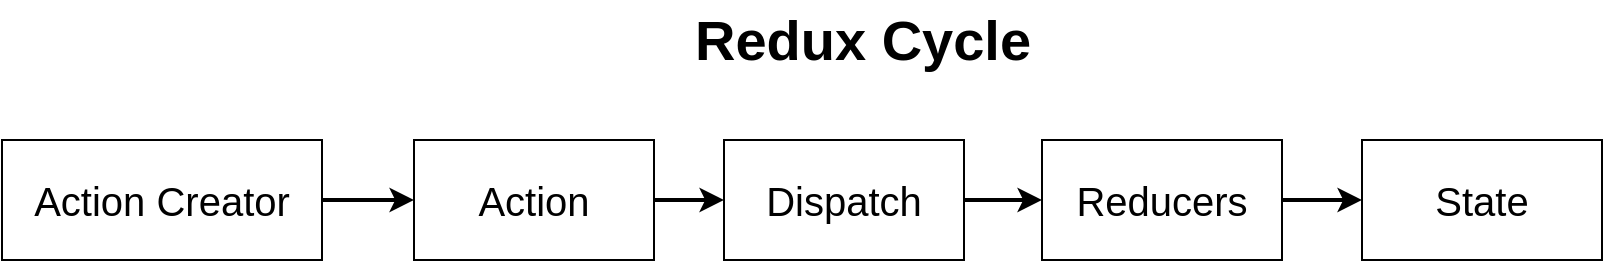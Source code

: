 <mxfile version="16.4.7" type="github" pages="18">
  <diagram id="LxZ13z829-u4o6Yn5Hbp" name="09 - Redux">
    <mxGraphModel dx="812" dy="465" grid="1" gridSize="10" guides="1" tooltips="1" connect="1" arrows="1" fold="1" page="1" pageScale="1" pageWidth="827" pageHeight="1169" math="0" shadow="0">
      <root>
        <mxCell id="0" />
        <mxCell id="1" parent="0" />
        <mxCell id="9JBKY8Vsd0cg_C7atU2N-4" value="" style="edgeStyle=orthogonalEdgeStyle;rounded=0;orthogonalLoop=1;jettySize=auto;html=1;fontSize=20;fontStyle=0;strokeWidth=2;" parent="1" source="9JBKY8Vsd0cg_C7atU2N-1" target="9JBKY8Vsd0cg_C7atU2N-3" edge="1">
          <mxGeometry relative="1" as="geometry" />
        </mxCell>
        <mxCell id="9JBKY8Vsd0cg_C7atU2N-1" value="Action Creator" style="whiteSpace=wrap;html=1;fontSize=20;" parent="1" vertex="1">
          <mxGeometry x="110" y="320" width="160" height="60" as="geometry" />
        </mxCell>
        <mxCell id="9JBKY8Vsd0cg_C7atU2N-2" value="Redux Cycle" style="text;html=1;resizable=0;autosize=1;align=center;verticalAlign=middle;points=[];fillColor=none;strokeColor=none;rounded=0;fontStyle=1;fontSize=28;" parent="1" vertex="1">
          <mxGeometry x="450" y="250" width="180" height="40" as="geometry" />
        </mxCell>
        <mxCell id="9JBKY8Vsd0cg_C7atU2N-6" value="" style="edgeStyle=orthogonalEdgeStyle;rounded=0;orthogonalLoop=1;jettySize=auto;html=1;fontSize=20;strokeWidth=2;" parent="1" source="9JBKY8Vsd0cg_C7atU2N-3" target="9JBKY8Vsd0cg_C7atU2N-5" edge="1">
          <mxGeometry relative="1" as="geometry" />
        </mxCell>
        <mxCell id="9JBKY8Vsd0cg_C7atU2N-3" value="Action" style="whiteSpace=wrap;html=1;fontSize=20;" parent="1" vertex="1">
          <mxGeometry x="316" y="320" width="120" height="60" as="geometry" />
        </mxCell>
        <mxCell id="9JBKY8Vsd0cg_C7atU2N-9" value="" style="edgeStyle=orthogonalEdgeStyle;rounded=0;orthogonalLoop=1;jettySize=auto;html=1;fontSize=20;strokeWidth=2;" parent="1" source="9JBKY8Vsd0cg_C7atU2N-5" target="9JBKY8Vsd0cg_C7atU2N-8" edge="1">
          <mxGeometry relative="1" as="geometry" />
        </mxCell>
        <mxCell id="9JBKY8Vsd0cg_C7atU2N-5" value="Dispatch" style="whiteSpace=wrap;html=1;fontSize=20;" parent="1" vertex="1">
          <mxGeometry x="471" y="320" width="120" height="60" as="geometry" />
        </mxCell>
        <mxCell id="9JBKY8Vsd0cg_C7atU2N-12" value="" style="edgeStyle=orthogonalEdgeStyle;rounded=0;orthogonalLoop=1;jettySize=auto;html=1;fontSize=20;strokeWidth=2;" parent="1" source="9JBKY8Vsd0cg_C7atU2N-8" target="9JBKY8Vsd0cg_C7atU2N-11" edge="1">
          <mxGeometry relative="1" as="geometry" />
        </mxCell>
        <mxCell id="9JBKY8Vsd0cg_C7atU2N-8" value="Reducers" style="whiteSpace=wrap;html=1;fontSize=20;" parent="1" vertex="1">
          <mxGeometry x="630" y="320" width="120" height="60" as="geometry" />
        </mxCell>
        <mxCell id="9JBKY8Vsd0cg_C7atU2N-11" value="State" style="whiteSpace=wrap;html=1;fontSize=20;" parent="1" vertex="1">
          <mxGeometry x="790" y="320" width="120" height="60" as="geometry" />
        </mxCell>
      </root>
    </mxGraphModel>
  </diagram>
  <diagram id="sU6fqCLzuedO66m88KZ-" name="00 - Insurance Company">
    <mxGraphModel dx="812" dy="465" grid="1" gridSize="10" guides="1" tooltips="1" connect="1" arrows="1" fold="1" page="1" pageScale="1" pageWidth="827" pageHeight="1169" math="0" shadow="0">
      <root>
        <mxCell id="1DQwcDOAzl8QoCeEJ_hZ-0" />
        <mxCell id="1DQwcDOAzl8QoCeEJ_hZ-1" parent="1DQwcDOAzl8QoCeEJ_hZ-0" />
        <mxCell id="1DQwcDOAzl8QoCeEJ_hZ-2" value="Let&#39;s Build an Insurance Company" style="whiteSpace=wrap;html=1;fontSize=20;fontStyle=1" parent="1DQwcDOAzl8QoCeEJ_hZ-1" vertex="1">
          <mxGeometry x="230" y="30" width="500" height="60" as="geometry" />
        </mxCell>
        <mxCell id="1DQwcDOAzl8QoCeEJ_hZ-3" value="policy" style="whiteSpace=wrap;html=1;fontSize=20;fillColor=#dae8fc;strokeColor=#6c8ebf;" parent="1DQwcDOAzl8QoCeEJ_hZ-1" vertex="1">
          <mxGeometry x="230" y="120" width="140" height="60" as="geometry" />
        </mxCell>
        <mxCell id="1DQwcDOAzl8QoCeEJ_hZ-5" value="Customers holds a &#39;policy&#39;, if bad stuff&lt;br&gt;happens to them then we pay them" style="whiteSpace=wrap;html=1;fontSize=20;" parent="1DQwcDOAzl8QoCeEJ_hZ-1" vertex="1">
          <mxGeometry x="370" y="120" width="360" height="60" as="geometry" />
        </mxCell>
        <mxCell id="1DQwcDOAzl8QoCeEJ_hZ-7" value="claim" style="whiteSpace=wrap;html=1;fontSize=20;fillColor=#dae8fc;strokeColor=#6c8ebf;" parent="1DQwcDOAzl8QoCeEJ_hZ-1" vertex="1">
          <mxGeometry x="230" y="180" width="140" height="60" as="geometry" />
        </mxCell>
        <mxCell id="1DQwcDOAzl8QoCeEJ_hZ-8" value="Customer had something bad happen&lt;br&gt;to them, we need to pay them" style="whiteSpace=wrap;html=1;fontSize=20;" parent="1DQwcDOAzl8QoCeEJ_hZ-1" vertex="1">
          <mxGeometry x="370" y="180" width="360" height="60" as="geometry" />
        </mxCell>
        <mxCell id="1DQwcDOAzl8QoCeEJ_hZ-10" value="This are insurance&lt;br&gt;terms, not Redux terms" style="text;html=1;resizable=0;autosize=1;align=center;verticalAlign=middle;points=[];fillColor=none;strokeColor=none;rounded=0;fontSize=20;" parent="1DQwcDOAzl8QoCeEJ_hZ-1" vertex="1">
          <mxGeometry x="370" y="260" width="220" height="50" as="geometry" />
        </mxCell>
      </root>
    </mxGraphModel>
  </diagram>
  <diagram id="FClSnmQCGm7HC_9Ed-5K" name="Redux Cycle Diagram">
    <mxGraphModel dx="812" dy="465" grid="1" gridSize="10" guides="1" tooltips="1" connect="1" arrows="1" fold="1" page="1" pageScale="1" pageWidth="827" pageHeight="1169" math="0" shadow="0">
      <root>
        <mxCell id="IXBc29MJDVX5L6PaVvPU-0" />
        <mxCell id="IXBc29MJDVX5L6PaVvPU-1" parent="IXBc29MJDVX5L6PaVvPU-0" />
        <mxCell id="IXBc29MJDVX5L6PaVvPU-2" value="Redux Cycle" style="text;html=1;resizable=0;autosize=1;align=center;verticalAlign=middle;points=[];fillColor=none;strokeColor=none;rounded=0;fontStyle=1;fontSize=16;" parent="IXBc29MJDVX5L6PaVvPU-1" vertex="1">
          <mxGeometry x="345" y="100" width="110" height="20" as="geometry" />
        </mxCell>
        <mxCell id="IXBc29MJDVX5L6PaVvPU-4" style="edgeStyle=orthogonalEdgeStyle;rounded=0;orthogonalLoop=1;jettySize=auto;html=1;exitX=1;exitY=0.5;exitDx=0;exitDy=0;fontSize=16;" parent="IXBc29MJDVX5L6PaVvPU-1" source="IXBc29MJDVX5L6PaVvPU-3" edge="1">
          <mxGeometry relative="1" as="geometry">
            <mxPoint x="580" y="210" as="targetPoint" />
            <Array as="points">
              <mxPoint x="510" y="150" />
              <mxPoint x="510" y="150" />
            </Array>
          </mxGeometry>
        </mxCell>
        <mxCell id="IXBc29MJDVX5L6PaVvPU-3" value="Action Creator" style="whiteSpace=wrap;html=1;fontSize=16;fontStyle=1" parent="IXBc29MJDVX5L6PaVvPU-1" vertex="1">
          <mxGeometry x="352.5" y="130" width="95" height="40" as="geometry" />
        </mxCell>
        <mxCell id="IXBc29MJDVX5L6PaVvPU-6" style="edgeStyle=orthogonalEdgeStyle;rounded=0;orthogonalLoop=1;jettySize=auto;html=1;exitX=0.5;exitY=1;exitDx=0;exitDy=0;fontSize=16;entryX=1;entryY=0.5;entryDx=0;entryDy=0;" parent="IXBc29MJDVX5L6PaVvPU-1" source="IXBc29MJDVX5L6PaVvPU-5" target="IXBc29MJDVX5L6PaVvPU-7" edge="1">
          <mxGeometry relative="1" as="geometry">
            <mxPoint x="578" y="380" as="targetPoint" />
          </mxGeometry>
        </mxCell>
        <mxCell id="IXBc29MJDVX5L6PaVvPU-5" value="Action" style="whiteSpace=wrap;html=1;fontSize=16;fontStyle=1" parent="IXBc29MJDVX5L6PaVvPU-1" vertex="1">
          <mxGeometry x="530" y="210" width="95" height="40" as="geometry" />
        </mxCell>
        <mxCell id="IXBc29MJDVX5L6PaVvPU-9" style="edgeStyle=orthogonalEdgeStyle;rounded=0;orthogonalLoop=1;jettySize=auto;html=1;exitX=0;exitY=0.5;exitDx=0;exitDy=0;entryX=1;entryY=0.5;entryDx=0;entryDy=0;fontSize=16;" parent="IXBc29MJDVX5L6PaVvPU-1" source="IXBc29MJDVX5L6PaVvPU-7" target="IXBc29MJDVX5L6PaVvPU-8" edge="1">
          <mxGeometry relative="1" as="geometry" />
        </mxCell>
        <mxCell id="IXBc29MJDVX5L6PaVvPU-7" value="dispatch" style="whiteSpace=wrap;html=1;fontSize=16;fontStyle=1" parent="IXBc29MJDVX5L6PaVvPU-1" vertex="1">
          <mxGeometry x="447.5" y="330" width="95" height="40" as="geometry" />
        </mxCell>
        <mxCell id="IXBc29MJDVX5L6PaVvPU-11" style="edgeStyle=orthogonalEdgeStyle;rounded=0;orthogonalLoop=1;jettySize=auto;html=1;exitX=0;exitY=0.5;exitDx=0;exitDy=0;entryX=0.5;entryY=1;entryDx=0;entryDy=0;fontSize=16;" parent="IXBc29MJDVX5L6PaVvPU-1" source="IXBc29MJDVX5L6PaVvPU-8" target="IXBc29MJDVX5L6PaVvPU-10" edge="1">
          <mxGeometry relative="1" as="geometry" />
        </mxCell>
        <mxCell id="IXBc29MJDVX5L6PaVvPU-8" value="Reducers" style="whiteSpace=wrap;html=1;fontSize=16;fontStyle=1" parent="IXBc29MJDVX5L6PaVvPU-1" vertex="1">
          <mxGeometry x="250" y="330" width="95" height="40" as="geometry" />
        </mxCell>
        <mxCell id="IXBc29MJDVX5L6PaVvPU-21" style="edgeStyle=orthogonalEdgeStyle;rounded=0;orthogonalLoop=1;jettySize=auto;html=1;exitX=0.5;exitY=0;exitDx=0;exitDy=0;fontSize=10;" parent="IXBc29MJDVX5L6PaVvPU-1" source="IXBc29MJDVX5L6PaVvPU-10" edge="1">
          <mxGeometry relative="1" as="geometry">
            <mxPoint x="228" y="220" as="targetPoint" />
          </mxGeometry>
        </mxCell>
        <mxCell id="IXBc29MJDVX5L6PaVvPU-10" value="State" style="whiteSpace=wrap;html=1;fontSize=16;fontStyle=1" parent="IXBc29MJDVX5L6PaVvPU-1" vertex="1">
          <mxGeometry x="180" y="240" width="95" height="40" as="geometry" />
        </mxCell>
        <mxCell id="IXBc29MJDVX5L6PaVvPU-15" value="" style="edgeStyle=orthogonalEdgeStyle;rounded=0;orthogonalLoop=1;jettySize=auto;html=1;fontSize=10;" parent="IXBc29MJDVX5L6PaVvPU-1" target="IXBc29MJDVX5L6PaVvPU-3" edge="1">
          <mxGeometry relative="1" as="geometry">
            <mxPoint x="330" y="150" as="sourcePoint" />
          </mxGeometry>
        </mxCell>
        <mxCell id="IXBc29MJDVX5L6PaVvPU-16" value="&lt;span style=&quot;text-align: left&quot;&gt;To change state of&lt;/span&gt;&lt;br style=&quot;text-align: left&quot;&gt;&lt;span style=&quot;text-align: left&quot;&gt;our app, we call an...&lt;/span&gt;" style="text;html=1;resizable=0;autosize=1;align=center;verticalAlign=middle;points=[];fillColor=none;strokeColor=none;rounded=0;shadow=0;fontSize=10;" parent="IXBc29MJDVX5L6PaVvPU-1" vertex="1">
          <mxGeometry x="229" y="135" width="110" height="30" as="geometry" />
        </mxCell>
        <mxCell id="IXBc29MJDVX5L6PaVvPU-17" value="produces&lt;br&gt;an..." style="text;html=1;resizable=0;autosize=1;align=center;verticalAlign=middle;points=[];fillColor=none;strokeColor=none;rounded=0;shadow=0;fontSize=10;" parent="IXBc29MJDVX5L6PaVvPU-1" vertex="1">
          <mxGeometry x="510" y="115" width="60" height="30" as="geometry" />
        </mxCell>
        <mxCell id="IXBc29MJDVX5L6PaVvPU-18" value="Gets fed&lt;br&gt;to..." style="text;html=1;resizable=0;autosize=1;align=center;verticalAlign=middle;points=[];fillColor=none;strokeColor=none;rounded=0;shadow=0;fontSize=10;" parent="IXBc29MJDVX5L6PaVvPU-1" vertex="1">
          <mxGeometry x="583" y="280" width="50" height="30" as="geometry" />
        </mxCell>
        <mxCell id="IXBc29MJDVX5L6PaVvPU-19" value="Forwards&lt;br&gt;the action&lt;br&gt;to..." style="text;html=1;resizable=0;autosize=1;align=center;verticalAlign=middle;points=[];fillColor=none;strokeColor=none;rounded=0;shadow=0;fontSize=10;" parent="IXBc29MJDVX5L6PaVvPU-1" vertex="1">
          <mxGeometry x="370" y="360" width="60" height="40" as="geometry" />
        </mxCell>
        <mxCell id="IXBc29MJDVX5L6PaVvPU-20" value="Creates&lt;br&gt;new..." style="text;html=1;resizable=0;autosize=1;align=center;verticalAlign=middle;points=[];fillColor=none;strokeColor=none;rounded=0;shadow=0;fontSize=10;" parent="IXBc29MJDVX5L6PaVvPU-1" vertex="1">
          <mxGeometry x="240" y="290" width="50" height="30" as="geometry" />
        </mxCell>
        <mxCell id="IXBc29MJDVX5L6PaVvPU-22" value="Wait until we&lt;br&gt;need to update&lt;br&gt;state again" style="text;html=1;resizable=0;autosize=1;align=center;verticalAlign=middle;points=[];fillColor=none;strokeColor=none;rounded=0;shadow=0;fontSize=10;" parent="IXBc29MJDVX5L6PaVvPU-1" vertex="1">
          <mxGeometry x="187.5" y="180" width="80" height="40" as="geometry" />
        </mxCell>
      </root>
    </mxGraphModel>
  </diagram>
  <diagram id="WRhcq78p0qVsxadUsITa" name="01 - Mockup">
    <mxGraphModel dx="812" dy="465" grid="1" gridSize="10" guides="1" tooltips="1" connect="1" arrows="1" fold="1" page="1" pageScale="1" pageWidth="827" pageHeight="1169" math="0" shadow="0">
      <root>
        <mxCell id="2HudjYtAzr2xMuJCCpGP-0" />
        <mxCell id="2HudjYtAzr2xMuJCCpGP-1" parent="2HudjYtAzr2xMuJCCpGP-0" />
        <mxCell id="2HudjYtAzr2xMuJCCpGP-6" value="" style="strokeWidth=1;shadow=0;dashed=0;align=center;html=1;shape=mxgraph.mockup.containers.browserWindow;rSize=0;strokeColor=#666666;strokeColor2=#008cff;strokeColor3=#c4c4c4;mainText=,;recursiveResize=0;fontSize=10;" parent="2HudjYtAzr2xMuJCCpGP-1" vertex="1">
          <mxGeometry x="280" y="140" width="450" height="290" as="geometry" />
        </mxCell>
        <mxCell id="2HudjYtAzr2xMuJCCpGP-7" value="Page 1" style="strokeWidth=1;shadow=0;dashed=0;align=center;html=1;shape=mxgraph.mockup.containers.anchor;fontSize=17;fontColor=#666666;align=left;" parent="2HudjYtAzr2xMuJCCpGP-6" vertex="1">
          <mxGeometry x="60" y="12" width="110" height="26" as="geometry" />
        </mxCell>
        <mxCell id="2HudjYtAzr2xMuJCCpGP-8" value="https://www.draw.io" style="strokeWidth=1;shadow=0;dashed=0;align=center;html=1;shape=mxgraph.mockup.containers.anchor;rSize=0;fontSize=17;fontColor=#666666;align=left;" parent="2HudjYtAzr2xMuJCCpGP-6" vertex="1">
          <mxGeometry x="130" y="60" width="250" height="26" as="geometry" />
        </mxCell>
        <mxCell id="2HudjYtAzr2xMuJCCpGP-9" value="" style="endArrow=none;html=1;rounded=0;fontSize=8;" parent="2HudjYtAzr2xMuJCCpGP-1" edge="1">
          <mxGeometry width="50" height="50" relative="1" as="geometry">
            <mxPoint x="324" y="288" as="sourcePoint" />
            <mxPoint x="534" y="288" as="targetPoint" />
          </mxGeometry>
        </mxCell>
        <mxCell id="2HudjYtAzr2xMuJCCpGP-10" value="Song Title" style="text;html=1;resizable=0;autosize=1;align=center;verticalAlign=middle;points=[];fillColor=none;strokeColor=none;rounded=0;shadow=0;fontSize=8;" parent="2HudjYtAzr2xMuJCCpGP-1" vertex="1">
          <mxGeometry x="339" y="260" width="50" height="20" as="geometry" />
        </mxCell>
        <mxCell id="2HudjYtAzr2xMuJCCpGP-11" value="Select" style="rounded=1;whiteSpace=wrap;html=1;shadow=0;fontSize=8;fillColor=#dae8fc;strokeColor=#6c8ebf;" parent="2HudjYtAzr2xMuJCCpGP-1" vertex="1">
          <mxGeometry x="434" y="260" width="70" height="20" as="geometry" />
        </mxCell>
        <mxCell id="2HudjYtAzr2xMuJCCpGP-12" value="" style="endArrow=none;html=1;rounded=0;fontSize=8;" parent="2HudjYtAzr2xMuJCCpGP-1" edge="1">
          <mxGeometry width="50" height="50" relative="1" as="geometry">
            <mxPoint x="324" y="327" as="sourcePoint" />
            <mxPoint x="534.0" y="327" as="targetPoint" />
          </mxGeometry>
        </mxCell>
        <mxCell id="2HudjYtAzr2xMuJCCpGP-13" value="Song Title" style="text;html=1;resizable=0;autosize=1;align=center;verticalAlign=middle;points=[];fillColor=none;strokeColor=none;rounded=0;shadow=0;fontSize=8;" parent="2HudjYtAzr2xMuJCCpGP-1" vertex="1">
          <mxGeometry x="339" y="300" width="50" height="20" as="geometry" />
        </mxCell>
        <mxCell id="2HudjYtAzr2xMuJCCpGP-14" value="Select" style="rounded=1;whiteSpace=wrap;html=1;shadow=0;fontSize=8;fillColor=#dae8fc;strokeColor=#6c8ebf;" parent="2HudjYtAzr2xMuJCCpGP-1" vertex="1">
          <mxGeometry x="434" y="300" width="70" height="20" as="geometry" />
        </mxCell>
        <mxCell id="2HudjYtAzr2xMuJCCpGP-15" value="" style="endArrow=none;html=1;rounded=0;fontSize=8;" parent="2HudjYtAzr2xMuJCCpGP-1" edge="1">
          <mxGeometry width="50" height="50" relative="1" as="geometry">
            <mxPoint x="324" y="367" as="sourcePoint" />
            <mxPoint x="534.0" y="367" as="targetPoint" />
          </mxGeometry>
        </mxCell>
        <mxCell id="2HudjYtAzr2xMuJCCpGP-16" value="Song Title" style="text;html=1;resizable=0;autosize=1;align=center;verticalAlign=middle;points=[];fillColor=none;strokeColor=none;rounded=0;shadow=0;fontSize=8;" parent="2HudjYtAzr2xMuJCCpGP-1" vertex="1">
          <mxGeometry x="339" y="340" width="50" height="20" as="geometry" />
        </mxCell>
        <mxCell id="2HudjYtAzr2xMuJCCpGP-17" value="Select" style="rounded=1;whiteSpace=wrap;html=1;shadow=0;fontSize=8;fillColor=#dae8fc;strokeColor=#6c8ebf;" parent="2HudjYtAzr2xMuJCCpGP-1" vertex="1">
          <mxGeometry x="434" y="340" width="70" height="20" as="geometry" />
        </mxCell>
        <mxCell id="2HudjYtAzr2xMuJCCpGP-18" value="" style="endArrow=none;html=1;rounded=0;fontSize=8;" parent="2HudjYtAzr2xMuJCCpGP-1" edge="1">
          <mxGeometry width="50" height="50" relative="1" as="geometry">
            <mxPoint x="324" y="407" as="sourcePoint" />
            <mxPoint x="534.0" y="407" as="targetPoint" />
          </mxGeometry>
        </mxCell>
        <mxCell id="2HudjYtAzr2xMuJCCpGP-19" value="Song Title" style="text;html=1;resizable=0;autosize=1;align=center;verticalAlign=middle;points=[];fillColor=none;strokeColor=none;rounded=0;shadow=0;fontSize=8;" parent="2HudjYtAzr2xMuJCCpGP-1" vertex="1">
          <mxGeometry x="339" y="380" width="50" height="20" as="geometry" />
        </mxCell>
        <mxCell id="2HudjYtAzr2xMuJCCpGP-20" value="Select" style="rounded=1;whiteSpace=wrap;html=1;shadow=0;fontSize=8;fillColor=#dae8fc;strokeColor=#6c8ebf;" parent="2HudjYtAzr2xMuJCCpGP-1" vertex="1">
          <mxGeometry x="434" y="380" width="70" height="20" as="geometry" />
        </mxCell>
        <mxCell id="2HudjYtAzr2xMuJCCpGP-21" value="Details For:" style="text;html=1;resizable=0;autosize=1;align=center;verticalAlign=middle;points=[];fillColor=none;strokeColor=none;rounded=0;shadow=0;fontSize=13;fontStyle=1" parent="2HudjYtAzr2xMuJCCpGP-1" vertex="1">
          <mxGeometry x="578" y="260" width="90" height="20" as="geometry" />
        </mxCell>
        <mxCell id="2HudjYtAzr2xMuJCCpGP-22" value="Title: Song Title" style="text;html=1;resizable=0;autosize=1;align=left;verticalAlign=middle;points=[];fillColor=none;strokeColor=none;rounded=0;shadow=0;fontSize=14;" parent="2HudjYtAzr2xMuJCCpGP-1" vertex="1">
          <mxGeometry x="584" y="290" width="110" height="20" as="geometry" />
        </mxCell>
        <mxCell id="2HudjYtAzr2xMuJCCpGP-23" value="Length: 2:57" style="text;html=1;resizable=0;autosize=1;align=left;verticalAlign=middle;points=[];fillColor=none;strokeColor=none;rounded=0;shadow=0;fontSize=13;" parent="2HudjYtAzr2xMuJCCpGP-1" vertex="1">
          <mxGeometry x="584" y="310" width="90" height="20" as="geometry" />
        </mxCell>
      </root>
    </mxGraphModel>
  </diagram>
  <diagram id="pMciCPz5TcOSFPBYlytv" name="03 - libs">
    <mxGraphModel dx="812" dy="465" grid="1" gridSize="10" guides="1" tooltips="1" connect="1" arrows="1" fold="1" page="1" pageScale="1" pageWidth="827" pageHeight="1169" math="0" shadow="0">
      <root>
        <mxCell id="2UjoXpZPTPxr6Q4gLIZu-0" />
        <mxCell id="2UjoXpZPTPxr6Q4gLIZu-1" parent="2UjoXpZPTPxr6Q4gLIZu-0" />
        <mxCell id="2UjoXpZPTPxr6Q4gLIZu-7" style="edgeStyle=orthogonalEdgeStyle;rounded=0;orthogonalLoop=1;jettySize=auto;html=1;exitX=1;exitY=0.25;exitDx=0;exitDy=0;entryX=0;entryY=0.25;entryDx=0;entryDy=0;fontSize=18;" parent="2UjoXpZPTPxr6Q4gLIZu-1" source="2UjoXpZPTPxr6Q4gLIZu-2" target="2UjoXpZPTPxr6Q4gLIZu-5" edge="1">
          <mxGeometry relative="1" as="geometry" />
        </mxCell>
        <mxCell id="2UjoXpZPTPxr6Q4gLIZu-2" value="&lt;font style=&quot;font-size: 18px&quot;&gt;&lt;span&gt;React&lt;/span&gt;&lt;/font&gt;" style="whiteSpace=wrap;html=1;shadow=0;fontSize=14;fontStyle=1" parent="2UjoXpZPTPxr6Q4gLIZu-1" vertex="1">
          <mxGeometry x="160" y="240" width="120" height="60" as="geometry" />
        </mxCell>
        <mxCell id="2UjoXpZPTPxr6Q4gLIZu-8" style="edgeStyle=orthogonalEdgeStyle;rounded=0;orthogonalLoop=1;jettySize=auto;html=1;exitX=0;exitY=0.75;exitDx=0;exitDy=0;entryX=1;entryY=0.75;entryDx=0;entryDy=0;fontSize=18;" parent="2UjoXpZPTPxr6Q4gLIZu-1" source="2UjoXpZPTPxr6Q4gLIZu-5" target="2UjoXpZPTPxr6Q4gLIZu-2" edge="1">
          <mxGeometry relative="1" as="geometry" />
        </mxCell>
        <mxCell id="2UjoXpZPTPxr6Q4gLIZu-9" style="edgeStyle=orthogonalEdgeStyle;rounded=0;orthogonalLoop=1;jettySize=auto;html=1;exitX=1;exitY=0.25;exitDx=0;exitDy=0;entryX=0;entryY=0.25;entryDx=0;entryDy=0;fontSize=18;" parent="2UjoXpZPTPxr6Q4gLIZu-1" source="2UjoXpZPTPxr6Q4gLIZu-5" target="2UjoXpZPTPxr6Q4gLIZu-6" edge="1">
          <mxGeometry relative="1" as="geometry" />
        </mxCell>
        <mxCell id="2UjoXpZPTPxr6Q4gLIZu-5" value="&lt;font style=&quot;font-size: 18px&quot;&gt;&lt;span&gt;React-Redux&lt;/span&gt;&lt;/font&gt;" style="whiteSpace=wrap;html=1;shadow=0;fontSize=14;fontStyle=1" parent="2UjoXpZPTPxr6Q4gLIZu-1" vertex="1">
          <mxGeometry x="330" y="240" width="120" height="60" as="geometry" />
        </mxCell>
        <mxCell id="2UjoXpZPTPxr6Q4gLIZu-10" style="edgeStyle=orthogonalEdgeStyle;rounded=0;orthogonalLoop=1;jettySize=auto;html=1;exitX=0;exitY=0.75;exitDx=0;exitDy=0;entryX=1;entryY=0.75;entryDx=0;entryDy=0;fontSize=18;" parent="2UjoXpZPTPxr6Q4gLIZu-1" source="2UjoXpZPTPxr6Q4gLIZu-6" target="2UjoXpZPTPxr6Q4gLIZu-5" edge="1">
          <mxGeometry relative="1" as="geometry" />
        </mxCell>
        <mxCell id="2UjoXpZPTPxr6Q4gLIZu-6" value="&lt;font style=&quot;font-size: 18px&quot;&gt;&lt;span&gt;Redux&lt;/span&gt;&lt;/font&gt;" style="whiteSpace=wrap;html=1;shadow=0;fontSize=14;fontStyle=1" parent="2UjoXpZPTPxr6Q4gLIZu-1" vertex="1">
          <mxGeometry x="500" y="240" width="120" height="60" as="geometry" />
        </mxCell>
        <mxCell id="2UjoXpZPTPxr6Q4gLIZu-11" value="&lt;font style=&quot;font-size: 10px;&quot;&gt;Same lib you&#39;re&lt;br style=&quot;font-size: 10px;&quot;&gt;used to&lt;/font&gt;" style="text;html=1;resizable=0;autosize=1;align=center;verticalAlign=middle;points=[];fillColor=none;strokeColor=none;rounded=0;shadow=0;fontSize=10;" parent="2UjoXpZPTPxr6Q4gLIZu-1" vertex="1">
          <mxGeometry x="180" y="300" width="80" height="30" as="geometry" />
        </mxCell>
        <mxCell id="2UjoXpZPTPxr6Q4gLIZu-12" value="&lt;font style=&quot;font-size: 10px&quot;&gt;Gets React and&lt;br&gt;Redux to work&lt;br&gt;together&lt;br&gt;&lt;/font&gt;" style="text;html=1;resizable=0;autosize=1;align=center;verticalAlign=middle;points=[];fillColor=none;strokeColor=none;rounded=0;shadow=0;fontSize=10;" parent="2UjoXpZPTPxr6Q4gLIZu-1" vertex="1">
          <mxGeometry x="350" y="300" width="80" height="40" as="geometry" />
        </mxCell>
        <mxCell id="2UjoXpZPTPxr6Q4gLIZu-13" value="&lt;font style=&quot;font-size: 10px&quot;&gt;Same lib we just&lt;br&gt;used in Codepen&lt;br&gt;&lt;/font&gt;" style="text;html=1;resizable=0;autosize=1;align=center;verticalAlign=middle;points=[];fillColor=none;strokeColor=none;rounded=0;shadow=0;fontSize=10;" parent="2UjoXpZPTPxr6Q4gLIZu-1" vertex="1">
          <mxGeometry x="515" y="306" width="90" height="30" as="geometry" />
        </mxCell>
      </root>
    </mxGraphModel>
  </diagram>
  <diagram id="MYsTFqy9C5bSirCK1lok" name="08 - provider">
    <mxGraphModel dx="812" dy="465" grid="1" gridSize="10" guides="1" tooltips="1" connect="1" arrows="1" fold="1" page="1" pageScale="1" pageWidth="827" pageHeight="1169" math="0" shadow="0">
      <root>
        <mxCell id="D7G92P-DtyeC99GShBI2-0" />
        <mxCell id="D7G92P-DtyeC99GShBI2-1" parent="D7G92P-DtyeC99GShBI2-0" />
        <mxCell id="D7G92P-DtyeC99GShBI2-10" style="edgeStyle=orthogonalEdgeStyle;rounded=0;orthogonalLoop=1;jettySize=auto;html=1;exitX=1;exitY=0.5;exitDx=0;exitDy=0;entryX=0;entryY=0.5;entryDx=0;entryDy=0;fontSize=11;" parent="D7G92P-DtyeC99GShBI2-1" source="D7G92P-DtyeC99GShBI2-5" target="D7G92P-DtyeC99GShBI2-9" edge="1">
          <mxGeometry relative="1" as="geometry" />
        </mxCell>
        <mxCell id="D7G92P-DtyeC99GShBI2-5" value="" style="whiteSpace=wrap;html=1;shadow=0;fontSize=14;fillColor=#dae8fc;strokeColor=#6c8ebf;" parent="D7G92P-DtyeC99GShBI2-1" vertex="1">
          <mxGeometry x="150" y="88" width="160" height="132" as="geometry" />
        </mxCell>
        <mxCell id="D7G92P-DtyeC99GShBI2-2" value="Reducers" style="whiteSpace=wrap;html=1;shadow=0;fontSize=14;fontStyle=1;fillColor=#ffe6cc;strokeColor=#d79b00;" parent="D7G92P-DtyeC99GShBI2-1" vertex="1">
          <mxGeometry x="160" y="120" width="140" height="30" as="geometry" />
        </mxCell>
        <mxCell id="D7G92P-DtyeC99GShBI2-3" value="Song List Reducer" style="whiteSpace=wrap;html=1;shadow=0;fontSize=10;" parent="D7G92P-DtyeC99GShBI2-1" vertex="1">
          <mxGeometry x="160" y="150" width="140" height="30" as="geometry" />
        </mxCell>
        <mxCell id="D7G92P-DtyeC99GShBI2-4" value="Selected Song List Reducer" style="whiteSpace=wrap;html=1;shadow=0;fontSize=10;" parent="D7G92P-DtyeC99GShBI2-1" vertex="1">
          <mxGeometry x="160" y="180" width="140" height="30" as="geometry" />
        </mxCell>
        <mxCell id="D7G92P-DtyeC99GShBI2-6" value="Store" style="text;html=1;resizable=0;autosize=1;align=center;verticalAlign=middle;points=[];fillColor=none;strokeColor=none;rounded=0;shadow=0;fontSize=14;fontStyle=1" parent="D7G92P-DtyeC99GShBI2-1" vertex="1">
          <mxGeometry x="205" y="93" width="50" height="20" as="geometry" />
        </mxCell>
        <mxCell id="D7G92P-DtyeC99GShBI2-7" value="Action Creators" style="whiteSpace=wrap;html=1;shadow=0;fontSize=14;fontStyle=1;fillColor=#ffe6cc;strokeColor=#d79b00;" parent="D7G92P-DtyeC99GShBI2-1" vertex="1">
          <mxGeometry x="150" y="270" width="160" height="20" as="geometry" />
        </mxCell>
        <mxCell id="D7G92P-DtyeC99GShBI2-8" value="Select Song" style="whiteSpace=wrap;html=1;shadow=0;fontSize=11;" parent="D7G92P-DtyeC99GShBI2-1" vertex="1">
          <mxGeometry x="150" y="290" width="160" height="20" as="geometry" />
        </mxCell>
        <mxCell id="D7G92P-DtyeC99GShBI2-14" style="edgeStyle=orthogonalEdgeStyle;rounded=0;orthogonalLoop=1;jettySize=auto;html=1;exitX=0.5;exitY=1;exitDx=0;exitDy=0;fontSize=11;" parent="D7G92P-DtyeC99GShBI2-1" source="D7G92P-DtyeC99GShBI2-9" edge="1">
          <mxGeometry relative="1" as="geometry">
            <mxPoint x="425" y="190" as="targetPoint" />
          </mxGeometry>
        </mxCell>
        <mxCell id="D7G92P-DtyeC99GShBI2-9" value="Provider" style="whiteSpace=wrap;html=1;shadow=0;fontSize=11;fillColor=#f5f5f5;fontColor=#333333;strokeColor=#666666;" parent="D7G92P-DtyeC99GShBI2-1" vertex="1">
          <mxGeometry x="380" y="136" width="90" height="36" as="geometry" />
        </mxCell>
        <mxCell id="D7G92P-DtyeC99GShBI2-15" style="edgeStyle=orthogonalEdgeStyle;rounded=0;orthogonalLoop=1;jettySize=auto;html=1;exitX=0.5;exitY=1;exitDx=0;exitDy=0;entryX=0.5;entryY=0;entryDx=0;entryDy=0;fontSize=11;" parent="D7G92P-DtyeC99GShBI2-1" source="D7G92P-DtyeC99GShBI2-11" target="D7G92P-DtyeC99GShBI2-12" edge="1">
          <mxGeometry relative="1" as="geometry" />
        </mxCell>
        <mxCell id="D7G92P-DtyeC99GShBI2-11" value="App" style="whiteSpace=wrap;html=1;shadow=0;fontSize=11;" parent="D7G92P-DtyeC99GShBI2-1" vertex="1">
          <mxGeometry x="380" y="192" width="90" height="36" as="geometry" />
        </mxCell>
        <mxCell id="D7G92P-DtyeC99GShBI2-16" style="edgeStyle=orthogonalEdgeStyle;rounded=0;orthogonalLoop=1;jettySize=auto;html=1;exitX=0.5;exitY=1;exitDx=0;exitDy=0;entryX=0.5;entryY=0;entryDx=0;entryDy=0;fontSize=11;" parent="D7G92P-DtyeC99GShBI2-1" source="D7G92P-DtyeC99GShBI2-12" target="D7G92P-DtyeC99GShBI2-13" edge="1">
          <mxGeometry relative="1" as="geometry" />
        </mxCell>
        <mxCell id="D7G92P-DtyeC99GShBI2-12" value="Connect" style="whiteSpace=wrap;html=1;shadow=0;fontSize=11;fillColor=#f5f5f5;fontColor=#333333;strokeColor=#666666;" parent="D7G92P-DtyeC99GShBI2-1" vertex="1">
          <mxGeometry x="380" y="249" width="90" height="36" as="geometry" />
        </mxCell>
        <mxCell id="D7G92P-DtyeC99GShBI2-13" value="SongList" style="whiteSpace=wrap;html=1;shadow=0;fontSize=11;" parent="D7G92P-DtyeC99GShBI2-1" vertex="1">
          <mxGeometry x="380" y="306" width="90" height="36" as="geometry" />
        </mxCell>
        <mxCell id="D7G92P-DtyeC99GShBI2-17" value="" style="shape=curlyBracket;whiteSpace=wrap;html=1;rounded=1;flipH=1;shadow=0;fontSize=11;size=0.5;" parent="D7G92P-DtyeC99GShBI2-1" vertex="1">
          <mxGeometry x="480" y="247.25" width="20" height="39.5" as="geometry" />
        </mxCell>
        <mxCell id="D7G92P-DtyeC99GShBI2-18" value="Communicates with the&lt;br&gt;&#39;Provider&#39;" style="text;html=1;resizable=0;autosize=1;align=center;verticalAlign=middle;points=[];fillColor=none;strokeColor=none;rounded=0;shadow=0;fontSize=11;" parent="D7G92P-DtyeC99GShBI2-1" vertex="1">
          <mxGeometry x="492" y="252" width="130" height="30" as="geometry" />
        </mxCell>
      </root>
    </mxGraphModel>
  </diagram>
  <diagram id="TArrwrtrarzpaqPFkKd8" name="04 - files">
    <mxGraphModel dx="812" dy="465" grid="1" gridSize="10" guides="1" tooltips="1" connect="1" arrows="1" fold="1" page="1" pageScale="1" pageWidth="827" pageHeight="1169" math="0" shadow="0">
      <root>
        <mxCell id="KhJKuGgGJOzpoG7MGn4h-0" />
        <mxCell id="KhJKuGgGJOzpoG7MGn4h-1" parent="KhJKuGgGJOzpoG7MGn4h-0" />
        <mxCell id="KhJKuGgGJOzpoG7MGn4h-2" value="/src" style="whiteSpace=wrap;html=1;shadow=0;fontSize=15;align=left;fillColor=#dae8fc;strokeColor=#6c8ebf;" parent="KhJKuGgGJOzpoG7MGn4h-1" vertex="1">
          <mxGeometry x="160" y="160" width="180" height="30" as="geometry" />
        </mxCell>
        <mxCell id="KhJKuGgGJOzpoG7MGn4h-8" value="" style="edgeStyle=orthogonalEdgeStyle;rounded=0;orthogonalLoop=1;jettySize=auto;html=1;fontSize=15;" parent="KhJKuGgGJOzpoG7MGn4h-1" source="KhJKuGgGJOzpoG7MGn4h-3" target="KhJKuGgGJOzpoG7MGn4h-7" edge="1">
          <mxGeometry relative="1" as="geometry" />
        </mxCell>
        <mxCell id="KhJKuGgGJOzpoG7MGn4h-3" value="/actions" style="whiteSpace=wrap;html=1;shadow=0;fontSize=15;align=left;fillColor=#dae8fc;strokeColor=#6c8ebf;" parent="KhJKuGgGJOzpoG7MGn4h-1" vertex="1">
          <mxGeometry x="200" y="190" width="140" height="50" as="geometry" />
        </mxCell>
        <mxCell id="KhJKuGgGJOzpoG7MGn4h-11" style="edgeStyle=orthogonalEdgeStyle;rounded=0;orthogonalLoop=1;jettySize=auto;html=1;exitX=1;exitY=0.5;exitDx=0;exitDy=0;entryX=0;entryY=0.5;entryDx=0;entryDy=0;fontSize=13;" parent="KhJKuGgGJOzpoG7MGn4h-1" source="KhJKuGgGJOzpoG7MGn4h-4" target="KhJKuGgGJOzpoG7MGn4h-9" edge="1">
          <mxGeometry relative="1" as="geometry" />
        </mxCell>
        <mxCell id="KhJKuGgGJOzpoG7MGn4h-4" value="/components" style="whiteSpace=wrap;html=1;shadow=0;fontSize=15;align=left;fillColor=#dae8fc;strokeColor=#6c8ebf;" parent="KhJKuGgGJOzpoG7MGn4h-1" vertex="1">
          <mxGeometry x="200" y="240" width="140" height="50" as="geometry" />
        </mxCell>
        <mxCell id="KhJKuGgGJOzpoG7MGn4h-12" style="edgeStyle=orthogonalEdgeStyle;rounded=0;orthogonalLoop=1;jettySize=auto;html=1;exitX=1;exitY=0.5;exitDx=0;exitDy=0;entryX=0;entryY=0.5;entryDx=0;entryDy=0;fontSize=13;" parent="KhJKuGgGJOzpoG7MGn4h-1" source="KhJKuGgGJOzpoG7MGn4h-5" target="KhJKuGgGJOzpoG7MGn4h-10" edge="1">
          <mxGeometry relative="1" as="geometry" />
        </mxCell>
        <mxCell id="KhJKuGgGJOzpoG7MGn4h-5" value="/reducers" style="whiteSpace=wrap;html=1;shadow=0;fontSize=15;align=left;fillColor=#dae8fc;strokeColor=#6c8ebf;" parent="KhJKuGgGJOzpoG7MGn4h-1" vertex="1">
          <mxGeometry x="200" y="290" width="140" height="50" as="geometry" />
        </mxCell>
        <mxCell id="KhJKuGgGJOzpoG7MGn4h-14" style="edgeStyle=orthogonalEdgeStyle;rounded=0;orthogonalLoop=1;jettySize=auto;html=1;exitX=1;exitY=0.5;exitDx=0;exitDy=0;entryX=0;entryY=0.5;entryDx=0;entryDy=0;fontSize=13;" parent="KhJKuGgGJOzpoG7MGn4h-1" source="KhJKuGgGJOzpoG7MGn4h-6" target="KhJKuGgGJOzpoG7MGn4h-13" edge="1">
          <mxGeometry relative="1" as="geometry" />
        </mxCell>
        <mxCell id="KhJKuGgGJOzpoG7MGn4h-6" value="index.js" style="whiteSpace=wrap;html=1;shadow=0;fontSize=15;align=left;fillColor=#d5e8d4;strokeColor=#82b366;" parent="KhJKuGgGJOzpoG7MGn4h-1" vertex="1">
          <mxGeometry x="200" y="340" width="140" height="50" as="geometry" />
        </mxCell>
        <mxCell id="KhJKuGgGJOzpoG7MGn4h-7" value="&lt;font style=&quot;font-size: 13px&quot;&gt;Contains files related to action creators&lt;/font&gt;" style="whiteSpace=wrap;html=1;shadow=0;fontSize=15;align=left;fillColor=none;strokeColor=none;" parent="KhJKuGgGJOzpoG7MGn4h-1" vertex="1">
          <mxGeometry x="420" y="190" width="150" height="50" as="geometry" />
        </mxCell>
        <mxCell id="KhJKuGgGJOzpoG7MGn4h-9" value="&lt;font style=&quot;font-size: 13px&quot;&gt;Files related to components&lt;/font&gt;" style="whiteSpace=wrap;html=1;shadow=0;fontSize=15;align=left;fillColor=none;strokeColor=none;" parent="KhJKuGgGJOzpoG7MGn4h-1" vertex="1">
          <mxGeometry x="420" y="240" width="150" height="50" as="geometry" />
        </mxCell>
        <mxCell id="KhJKuGgGJOzpoG7MGn4h-10" value="&lt;font style=&quot;font-size: 13px&quot;&gt;Files related to reducers&lt;/font&gt;" style="whiteSpace=wrap;html=1;shadow=0;fontSize=15;align=left;fillColor=none;strokeColor=none;" parent="KhJKuGgGJOzpoG7MGn4h-1" vertex="1">
          <mxGeometry x="420" y="290" width="150" height="50" as="geometry" />
        </mxCell>
        <mxCell id="KhJKuGgGJOzpoG7MGn4h-13" value="&lt;font style=&quot;font-size: 13px&quot;&gt;Sets up both the react and redux sides of the app&lt;/font&gt;" style="whiteSpace=wrap;html=1;shadow=0;fontSize=15;align=left;fillColor=none;strokeColor=none;" parent="KhJKuGgGJOzpoG7MGn4h-1" vertex="1">
          <mxGeometry x="420" y="340" width="150" height="50" as="geometry" />
        </mxCell>
      </root>
    </mxGraphModel>
  </diagram>
  <diagram id="qILWb0CnwWEmx64o-BQH" name="07 - deps">
    <mxGraphModel dx="812" dy="465" grid="1" gridSize="10" guides="1" tooltips="1" connect="1" arrows="1" fold="1" page="1" pageScale="1" pageWidth="827" pageHeight="1169" math="0" shadow="0">
      <root>
        <mxCell id="hhxkI-sn5iMXlHZhskFn-0" />
        <mxCell id="hhxkI-sn5iMXlHZhskFn-1" parent="hhxkI-sn5iMXlHZhskFn-0" />
        <mxCell id="hhxkI-sn5iMXlHZhskFn-10" style="edgeStyle=orthogonalEdgeStyle;rounded=0;orthogonalLoop=1;jettySize=auto;html=1;exitX=1;exitY=0.5;exitDx=0;exitDy=0;entryX=0;entryY=0.5;entryDx=0;entryDy=0;fontSize=10;" parent="hhxkI-sn5iMXlHZhskFn-1" source="hhxkI-sn5iMXlHZhskFn-2" target="hhxkI-sn5iMXlHZhskFn-6" edge="1">
          <mxGeometry relative="1" as="geometry" />
        </mxCell>
        <mxCell id="hhxkI-sn5iMXlHZhskFn-2" value="redux" style="whiteSpace=wrap;html=1;fontStyle=1" parent="hhxkI-sn5iMXlHZhskFn-1" vertex="1">
          <mxGeometry x="210" y="150" width="190" height="50" as="geometry" />
        </mxCell>
        <mxCell id="hhxkI-sn5iMXlHZhskFn-11" style="edgeStyle=orthogonalEdgeStyle;rounded=0;orthogonalLoop=1;jettySize=auto;html=1;exitX=1;exitY=0.5;exitDx=0;exitDy=0;entryX=0;entryY=0.5;entryDx=0;entryDy=0;fontSize=10;" parent="hhxkI-sn5iMXlHZhskFn-1" source="hhxkI-sn5iMXlHZhskFn-3" target="hhxkI-sn5iMXlHZhskFn-7" edge="1">
          <mxGeometry relative="1" as="geometry" />
        </mxCell>
        <mxCell id="hhxkI-sn5iMXlHZhskFn-3" value="react-redux" style="whiteSpace=wrap;html=1;fontStyle=1" parent="hhxkI-sn5iMXlHZhskFn-1" vertex="1">
          <mxGeometry x="210" y="200" width="190" height="50" as="geometry" />
        </mxCell>
        <mxCell id="hhxkI-sn5iMXlHZhskFn-13" style="edgeStyle=orthogonalEdgeStyle;rounded=0;orthogonalLoop=1;jettySize=auto;html=1;exitX=1;exitY=0.5;exitDx=0;exitDy=0;entryX=0;entryY=0.5;entryDx=0;entryDy=0;fontSize=10;" parent="hhxkI-sn5iMXlHZhskFn-1" source="hhxkI-sn5iMXlHZhskFn-4" target="hhxkI-sn5iMXlHZhskFn-8" edge="1">
          <mxGeometry relative="1" as="geometry" />
        </mxCell>
        <mxCell id="hhxkI-sn5iMXlHZhskFn-4" value="axios" style="whiteSpace=wrap;html=1;fontStyle=1" parent="hhxkI-sn5iMXlHZhskFn-1" vertex="1">
          <mxGeometry x="210" y="250" width="190" height="50" as="geometry" />
        </mxCell>
        <mxCell id="hhxkI-sn5iMXlHZhskFn-14" style="edgeStyle=orthogonalEdgeStyle;rounded=0;orthogonalLoop=1;jettySize=auto;html=1;exitX=1;exitY=0.5;exitDx=0;exitDy=0;entryX=0;entryY=0.5;entryDx=0;entryDy=0;fontSize=10;" parent="hhxkI-sn5iMXlHZhskFn-1" source="hhxkI-sn5iMXlHZhskFn-5" target="hhxkI-sn5iMXlHZhskFn-9" edge="1">
          <mxGeometry relative="1" as="geometry" />
        </mxCell>
        <mxCell id="hhxkI-sn5iMXlHZhskFn-5" value="redux-thunk" style="whiteSpace=wrap;html=1;fontStyle=1" parent="hhxkI-sn5iMXlHZhskFn-1" vertex="1">
          <mxGeometry x="210" y="300" width="190" height="50" as="geometry" />
        </mxCell>
        <mxCell id="hhxkI-sn5iMXlHZhskFn-6" value="The redux library" style="whiteSpace=wrap;html=1;fontSize=10;" parent="hhxkI-sn5iMXlHZhskFn-1" vertex="1">
          <mxGeometry x="450" y="150" width="190" height="50" as="geometry" />
        </mxCell>
        <mxCell id="hhxkI-sn5iMXlHZhskFn-7" value="Integration layer between react and redux" style="whiteSpace=wrap;html=1;fontSize=10;" parent="hhxkI-sn5iMXlHZhskFn-1" vertex="1">
          <mxGeometry x="450" y="200" width="190" height="50" as="geometry" />
        </mxCell>
        <mxCell id="hhxkI-sn5iMXlHZhskFn-8" value="Helps us to make network requests" style="whiteSpace=wrap;html=1;fontSize=10;" parent="hhxkI-sn5iMXlHZhskFn-1" vertex="1">
          <mxGeometry x="450" y="250" width="190" height="50" as="geometry" />
        </mxCell>
        <mxCell id="hhxkI-sn5iMXlHZhskFn-9" value="Middleware to help us make network requests in a redux application" style="whiteSpace=wrap;html=1;fontSize=10;" parent="hhxkI-sn5iMXlHZhskFn-1" vertex="1">
          <mxGeometry x="450" y="300" width="190" height="50" as="geometry" />
        </mxCell>
      </root>
    </mxGraphModel>
  </diagram>
  <diagram id="Yx4t3WkjuWoKkEzqdt8Q" name="09 - loading">
    <mxGraphModel dx="812" dy="465" grid="1" gridSize="10" guides="1" tooltips="1" connect="1" arrows="1" fold="1" page="1" pageScale="1" pageWidth="827" pageHeight="1169" math="0" shadow="0">
      <root>
        <mxCell id="16lsrcQKGHap9VXV5wJ1-0" />
        <mxCell id="16lsrcQKGHap9VXV5wJ1-1" parent="16lsrcQKGHap9VXV5wJ1-0" />
        <mxCell id="2xtHaDRRZc2lY5JzJ1Cl-0" value="&lt;font style=&quot;font-size: 18px&quot;&gt;General Data Loading with Redux&lt;/font&gt;" style="whiteSpace=wrap;html=1;fontSize=10;fontStyle=0;strokeColor=none;" parent="16lsrcQKGHap9VXV5wJ1-1" vertex="1">
          <mxGeometry x="345" y="19" width="310" height="30" as="geometry" />
        </mxCell>
        <mxCell id="2xtHaDRRZc2lY5JzJ1Cl-1" value="&lt;font style=&quot;font-size: 14px&quot;&gt;Components gets rendered on the screen&lt;/font&gt;" style="whiteSpace=wrap;html=1;fontSize=10;" parent="16lsrcQKGHap9VXV5wJ1-1" vertex="1">
          <mxGeometry x="280" y="51" width="440" height="40" as="geometry" />
        </mxCell>
        <mxCell id="2xtHaDRRZc2lY5JzJ1Cl-2" value="&lt;font style=&quot;font-size: 14px&quot;&gt;Components &#39;componentDidMount&#39; lifecycle method gets called&lt;/font&gt;" style="whiteSpace=wrap;html=1;fontSize=10;" parent="16lsrcQKGHap9VXV5wJ1-1" vertex="1">
          <mxGeometry x="280" y="102" width="440" height="40" as="geometry" />
        </mxCell>
        <mxCell id="2xtHaDRRZc2lY5JzJ1Cl-3" value="&lt;font style=&quot;font-size: 14px&quot;&gt;We call action creator from &#39;componentDidMount&#39;&lt;/font&gt;" style="whiteSpace=wrap;html=1;fontSize=10;" parent="16lsrcQKGHap9VXV5wJ1-1" vertex="1">
          <mxGeometry x="280" y="153" width="440" height="40" as="geometry" />
        </mxCell>
        <mxCell id="2xtHaDRRZc2lY5JzJ1Cl-4" value="&lt;font style=&quot;font-size: 14px&quot;&gt;Action creator run code to make an API request&lt;/font&gt;" style="whiteSpace=wrap;html=1;fontSize=10;" parent="16lsrcQKGHap9VXV5wJ1-1" vertex="1">
          <mxGeometry x="280" y="203" width="440" height="40" as="geometry" />
        </mxCell>
        <mxCell id="2xtHaDRRZc2lY5JzJ1Cl-5" value="&lt;font style=&quot;font-size: 14px&quot;&gt;API responds with data&lt;/font&gt;" style="whiteSpace=wrap;html=1;fontSize=10;" parent="16lsrcQKGHap9VXV5wJ1-1" vertex="1">
          <mxGeometry x="280" y="254" width="440" height="40" as="geometry" />
        </mxCell>
        <mxCell id="2xtHaDRRZc2lY5JzJ1Cl-6" value="&lt;font style=&quot;font-size: 14px&quot;&gt;Action creator returns an &#39;action&#39; with the fetched data on the &#39;payload&#39; property&lt;/font&gt;" style="whiteSpace=wrap;html=1;fontSize=10;" parent="16lsrcQKGHap9VXV5wJ1-1" vertex="1">
          <mxGeometry x="280" y="305" width="440" height="40" as="geometry" />
        </mxCell>
        <mxCell id="2xtHaDRRZc2lY5JzJ1Cl-7" value="&lt;font style=&quot;font-size: 14px&quot;&gt;Some reducer sees the action, returns the data off the &#39;payload&#39;&lt;/font&gt;" style="whiteSpace=wrap;html=1;fontSize=10;" parent="16lsrcQKGHap9VXV5wJ1-1" vertex="1">
          <mxGeometry x="280" y="356" width="440" height="40" as="geometry" />
        </mxCell>
        <mxCell id="2xtHaDRRZc2lY5JzJ1Cl-8" value="&lt;font style=&quot;font-size: 14px&quot;&gt;Because we generated some new state object, redux/react-redux cause our React app to be rendered&lt;/font&gt;" style="whiteSpace=wrap;html=1;fontSize=10;" parent="16lsrcQKGHap9VXV5wJ1-1" vertex="1">
          <mxGeometry x="280" y="407" width="440" height="40" as="geometry" />
        </mxCell>
        <mxCell id="2xtHaDRRZc2lY5JzJ1Cl-9" value="" style="endArrow=classic;html=1;rounded=0;fontSize=18;" parent="16lsrcQKGHap9VXV5wJ1-1" edge="1">
          <mxGeometry width="50" height="50" relative="1" as="geometry">
            <mxPoint x="266" y="50" as="sourcePoint" />
            <mxPoint x="266" y="451.111" as="targetPoint" />
          </mxGeometry>
        </mxCell>
      </root>
    </mxGraphModel>
  </diagram>
  <diagram name="10 - notice" id="0QbozozAgOX48CR5q3J-">
    <mxGraphModel dx="812" dy="465" grid="1" gridSize="10" guides="1" tooltips="1" connect="1" arrows="1" fold="1" page="1" pageScale="1" pageWidth="827" pageHeight="1169" math="0" shadow="0">
      <root>
        <mxCell id="pZ-8eyWj47zOeVDXTm4k-0" />
        <mxCell id="pZ-8eyWj47zOeVDXTm4k-1" parent="pZ-8eyWj47zOeVDXTm4k-0" />
        <mxCell id="pZ-8eyWj47zOeVDXTm4k-2" value="&lt;font style=&quot;font-size: 18px&quot;&gt;General Data Loading with Redux&lt;/font&gt;" style="whiteSpace=wrap;html=1;fontSize=10;fontStyle=0;strokeColor=none;" parent="pZ-8eyWj47zOeVDXTm4k-1" vertex="1">
          <mxGeometry x="162" y="19" width="310" height="30" as="geometry" />
        </mxCell>
        <mxCell id="pZ-8eyWj47zOeVDXTm4k-3" value="&lt;font style=&quot;font-size: 14px&quot;&gt;Components gets rendered on the screen&lt;/font&gt;" style="whiteSpace=wrap;html=1;fontSize=10;" parent="pZ-8eyWj47zOeVDXTm4k-1" vertex="1">
          <mxGeometry x="97" y="51" width="440" height="40" as="geometry" />
        </mxCell>
        <mxCell id="pZ-8eyWj47zOeVDXTm4k-4" value="&lt;font style=&quot;font-size: 14px&quot;&gt;Components &#39;componentDidMount&#39; lifecycle method gets called&lt;/font&gt;" style="whiteSpace=wrap;html=1;fontSize=10;" parent="pZ-8eyWj47zOeVDXTm4k-1" vertex="1">
          <mxGeometry x="97" y="102" width="440" height="40" as="geometry" />
        </mxCell>
        <mxCell id="pZ-8eyWj47zOeVDXTm4k-5" value="&lt;font style=&quot;font-size: 14px&quot;&gt;We call action creator from &#39;componentDidMount&#39;&lt;/font&gt;" style="whiteSpace=wrap;html=1;fontSize=10;" parent="pZ-8eyWj47zOeVDXTm4k-1" vertex="1">
          <mxGeometry x="97" y="153" width="440" height="40" as="geometry" />
        </mxCell>
        <mxCell id="pZ-8eyWj47zOeVDXTm4k-6" value="&lt;font style=&quot;font-size: 14px&quot;&gt;Action creator run code to make an API request&lt;/font&gt;" style="whiteSpace=wrap;html=1;fontSize=10;" parent="pZ-8eyWj47zOeVDXTm4k-1" vertex="1">
          <mxGeometry x="97" y="203" width="440" height="40" as="geometry" />
        </mxCell>
        <mxCell id="pZ-8eyWj47zOeVDXTm4k-7" value="&lt;font style=&quot;font-size: 14px&quot;&gt;API responds with data&lt;/font&gt;" style="whiteSpace=wrap;html=1;fontSize=10;" parent="pZ-8eyWj47zOeVDXTm4k-1" vertex="1">
          <mxGeometry x="97" y="254" width="440" height="40" as="geometry" />
        </mxCell>
        <mxCell id="pZ-8eyWj47zOeVDXTm4k-8" value="&lt;font style=&quot;font-size: 14px&quot;&gt;Action creator returns an &#39;action&#39; with the fetched data on the &#39;payload&#39; property&lt;/font&gt;" style="whiteSpace=wrap;html=1;fontSize=10;" parent="pZ-8eyWj47zOeVDXTm4k-1" vertex="1">
          <mxGeometry x="97" y="305" width="440" height="40" as="geometry" />
        </mxCell>
        <mxCell id="pZ-8eyWj47zOeVDXTm4k-9" value="&lt;font style=&quot;font-size: 14px&quot;&gt;Some reducer sees the action, returns the data off the &#39;payload&#39;&lt;/font&gt;" style="whiteSpace=wrap;html=1;fontSize=10;" parent="pZ-8eyWj47zOeVDXTm4k-1" vertex="1">
          <mxGeometry x="97" y="356" width="440" height="40" as="geometry" />
        </mxCell>
        <mxCell id="pZ-8eyWj47zOeVDXTm4k-10" value="&lt;font style=&quot;font-size: 14px&quot;&gt;Because we generated some new state object, redux/react-redux cause our React app to be rendered&lt;/font&gt;" style="whiteSpace=wrap;html=1;fontSize=10;" parent="pZ-8eyWj47zOeVDXTm4k-1" vertex="1">
          <mxGeometry x="97" y="407" width="440" height="40" as="geometry" />
        </mxCell>
        <mxCell id="pZ-8eyWj47zOeVDXTm4k-11" value="" style="endArrow=classic;html=1;rounded=0;fontSize=18;" parent="pZ-8eyWj47zOeVDXTm4k-1" edge="1">
          <mxGeometry width="50" height="50" relative="1" as="geometry">
            <mxPoint x="83" y="50" as="sourcePoint" />
            <mxPoint x="83" y="451.111" as="targetPoint" />
          </mxGeometry>
        </mxCell>
        <mxCell id="pZ-8eyWj47zOeVDXTm4k-13" value="" style="shape=curlyBracket;whiteSpace=wrap;html=1;rounded=1;flipH=1;fontSize=18;strokeColor=#000000;strokeWidth=1;" parent="pZ-8eyWj47zOeVDXTm4k-1" vertex="1">
          <mxGeometry x="547" y="50" width="20" height="142" as="geometry" />
        </mxCell>
        <mxCell id="pZ-8eyWj47zOeVDXTm4k-14" value="components are generally responsible for fetching data they need by calling an action creator" style="whiteSpace=wrap;html=1;fontSize=12;strokeColor=#6c8ebf;strokeWidth=1;fillColor=#dae8fc;" parent="pZ-8eyWj47zOeVDXTm4k-1" vertex="1">
          <mxGeometry x="566" y="92" width="180" height="60" as="geometry" />
        </mxCell>
        <mxCell id="pZ-8eyWj47zOeVDXTm4k-16" value="" style="shape=curlyBracket;whiteSpace=wrap;html=1;rounded=1;flipH=1;fontSize=18;strokeColor=#000000;strokeWidth=1;" parent="pZ-8eyWj47zOeVDXTm4k-1" vertex="1">
          <mxGeometry x="548" y="203" width="20" height="142" as="geometry" />
        </mxCell>
        <mxCell id="pZ-8eyWj47zOeVDXTm4k-17" value="Action creators are responsible for making API requests" style="whiteSpace=wrap;html=1;fontSize=12;strokeColor=#6c8ebf;strokeWidth=1;fillColor=#dae8fc;" parent="pZ-8eyWj47zOeVDXTm4k-1" vertex="1">
          <mxGeometry x="567" y="251.5" width="180" height="45" as="geometry" />
        </mxCell>
        <mxCell id="pZ-8eyWj47zOeVDXTm4k-18" value="This is where Redux-Thunk comes into play" style="whiteSpace=wrap;html=1;fontSize=12;strokeColor=none;strokeWidth=1;horizontal=1;verticalAlign=top;" parent="pZ-8eyWj47zOeVDXTm4k-1" vertex="1">
          <mxGeometry x="580" y="297.5" width="154" height="43.5" as="geometry" />
        </mxCell>
        <mxCell id="pZ-8eyWj47zOeVDXTm4k-19" value="" style="shape=curlyBracket;whiteSpace=wrap;html=1;rounded=1;flipH=1;fontSize=18;strokeColor=#000000;strokeWidth=1;" parent="pZ-8eyWj47zOeVDXTm4k-1" vertex="1">
          <mxGeometry x="546.5" y="356" width="20" height="94" as="geometry" />
        </mxCell>
        <mxCell id="pZ-8eyWj47zOeVDXTm4k-20" value="We get a fetched data into a component by generating new state in our redux store, then getting that into our component through mapStateToProps" style="whiteSpace=wrap;html=1;fontSize=12;strokeColor=#6c8ebf;strokeWidth=1;fillColor=#dae8fc;" parent="pZ-8eyWj47zOeVDXTm4k-1" vertex="1">
          <mxGeometry x="566" y="360" width="180" height="80" as="geometry" />
        </mxCell>
      </root>
    </mxGraphModel>
  </diagram>
  <diagram id="e2hP7QEBfIGeJgCMJJcP" name="14 - flow">
    <mxGraphModel dx="812" dy="465" grid="1" gridSize="10" guides="1" tooltips="1" connect="1" arrows="1" fold="1" page="1" pageScale="1" pageWidth="827" pageHeight="1169" math="0" shadow="0">
      <root>
        <mxCell id="3NM0ydr5XbAazt6eQqkX-0" />
        <mxCell id="3NM0ydr5XbAazt6eQqkX-1" parent="3NM0ydr5XbAazt6eQqkX-0" />
        <mxCell id="3NM0ydr5XbAazt6eQqkX-2" value="PostList.js" style="whiteSpace=wrap;html=1;fontSize=14;strokeColor=none;strokeWidth=1;fontStyle=0" parent="3NM0ydr5XbAazt6eQqkX-1" vertex="1">
          <mxGeometry x="40" y="240" width="180" height="30" as="geometry" />
        </mxCell>
        <mxCell id="3NM0ydr5XbAazt6eQqkX-3" value="componentDidMount() {" style="whiteSpace=wrap;html=1;fontSize=14;strokeColor=#000000;strokeWidth=1;fontStyle=0;align=left;" parent="3NM0ydr5XbAazt6eQqkX-1" vertex="1">
          <mxGeometry x="40" y="270" width="180" height="30" as="geometry" />
        </mxCell>
        <mxCell id="3NM0ydr5XbAazt6eQqkX-11" style="edgeStyle=orthogonalEdgeStyle;rounded=0;orthogonalLoop=1;jettySize=auto;html=1;exitX=1;exitY=0.5;exitDx=0;exitDy=0;entryX=0;entryY=0.5;entryDx=0;entryDy=0;fontSize=14;" parent="3NM0ydr5XbAazt6eQqkX-1" source="3NM0ydr5XbAazt6eQqkX-4" target="3NM0ydr5XbAazt6eQqkX-6" edge="1">
          <mxGeometry relative="1" as="geometry" />
        </mxCell>
        <mxCell id="3NM0ydr5XbAazt6eQqkX-4" value="&amp;nbsp; &amp;nbsp; this.props.fetchPosts();" style="whiteSpace=wrap;html=1;fontSize=14;strokeColor=#000000;strokeWidth=1;fontStyle=0;align=left;" parent="3NM0ydr5XbAazt6eQqkX-1" vertex="1">
          <mxGeometry x="40" y="300" width="180" height="30" as="geometry" />
        </mxCell>
        <mxCell id="3NM0ydr5XbAazt6eQqkX-5" value="}" style="whiteSpace=wrap;html=1;fontSize=14;strokeColor=#000000;strokeWidth=1;fontStyle=0;align=left;" parent="3NM0ydr5XbAazt6eQqkX-1" vertex="1">
          <mxGeometry x="40" y="330" width="180" height="30" as="geometry" />
        </mxCell>
        <mxCell id="3NM0ydr5XbAazt6eQqkX-6" value="store.dispatch(" style="whiteSpace=wrap;html=1;fontSize=14;strokeColor=#000000;strokeWidth=1;fontStyle=0;align=left;" parent="3NM0ydr5XbAazt6eQqkX-1" vertex="1">
          <mxGeometry x="260" y="300" width="180" height="30" as="geometry" />
        </mxCell>
        <mxCell id="3NM0ydr5XbAazt6eQqkX-7" value="Probably happening in ReactRedux" style="whiteSpace=wrap;html=1;fontSize=14;strokeColor=none;strokeWidth=1;fontStyle=0" parent="3NM0ydr5XbAazt6eQqkX-1" vertex="1">
          <mxGeometry x="260" y="260" width="180" height="40" as="geometry" />
        </mxCell>
        <mxCell id="3NM0ydr5XbAazt6eQqkX-23" style="edgeStyle=orthogonalEdgeStyle;rounded=0;orthogonalLoop=1;jettySize=auto;html=1;exitX=1;exitY=0.5;exitDx=0;exitDy=0;entryX=0;entryY=0.75;entryDx=0;entryDy=0;fontSize=14;" parent="3NM0ydr5XbAazt6eQqkX-1" source="3NM0ydr5XbAazt6eQqkX-8" target="3NM0ydr5XbAazt6eQqkX-12" edge="1">
          <mxGeometry relative="1" as="geometry" />
        </mxCell>
        <mxCell id="3NM0ydr5XbAazt6eQqkX-8" value="&amp;nbsp; &amp;nbsp; fetchPosts();" style="whiteSpace=wrap;html=1;fontSize=14;strokeColor=#000000;strokeWidth=1;fontStyle=0;align=left;" parent="3NM0ydr5XbAazt6eQqkX-1" vertex="1">
          <mxGeometry x="260" y="330" width="180" height="30" as="geometry" />
        </mxCell>
        <mxCell id="3NM0ydr5XbAazt6eQqkX-9" value=");" style="whiteSpace=wrap;html=1;fontSize=14;strokeColor=#000000;strokeWidth=1;fontStyle=0;align=left;" parent="3NM0ydr5XbAazt6eQqkX-1" vertex="1">
          <mxGeometry x="260" y="360" width="180" height="30" as="geometry" />
        </mxCell>
        <mxCell id="3NM0ydr5XbAazt6eQqkX-12" value="export const fetchPosts = async () =&amp;gt; {" style="whiteSpace=wrap;html=1;fontSize=14;strokeColor=#000000;strokeWidth=1;fontStyle=0;align=left;" parent="3NM0ydr5XbAazt6eQqkX-1" vertex="1">
          <mxGeometry x="488" y="300" width="392" height="30" as="geometry" />
        </mxCell>
        <mxCell id="3NM0ydr5XbAazt6eQqkX-13" value="&amp;nbsp; &amp;nbsp; const response = await jsonplaceholder.get(&#39;/posts&#39;);" style="whiteSpace=wrap;html=1;fontSize=14;strokeColor=#000000;strokeWidth=1;fontStyle=0;align=left;" parent="3NM0ydr5XbAazt6eQqkX-1" vertex="1">
          <mxGeometry x="488" y="330" width="392" height="30" as="geometry" />
        </mxCell>
        <mxCell id="3NM0ydr5XbAazt6eQqkX-14" value="&amp;nbsp; &amp;nbsp; return {" style="whiteSpace=wrap;html=1;fontSize=14;strokeColor=#000000;strokeWidth=1;fontStyle=0;align=left;" parent="3NM0ydr5XbAazt6eQqkX-1" vertex="1">
          <mxGeometry x="488" y="360" width="392" height="30" as="geometry" />
        </mxCell>
        <mxCell id="3NM0ydr5XbAazt6eQqkX-15" value="&amp;nbsp; &amp;nbsp; &amp;nbsp; &amp;nbsp; type: &#39;FETCH_POSTS&#39;," style="whiteSpace=wrap;html=1;fontSize=14;strokeColor=#000000;strokeWidth=1;fontStyle=0;align=left;" parent="3NM0ydr5XbAazt6eQqkX-1" vertex="1">
          <mxGeometry x="488" y="390" width="392" height="30" as="geometry" />
        </mxCell>
        <mxCell id="3NM0ydr5XbAazt6eQqkX-20" value="&amp;nbsp; &amp;nbsp; &amp;nbsp; &amp;nbsp; payload: response" style="whiteSpace=wrap;html=1;fontSize=14;strokeColor=#000000;strokeWidth=1;fontStyle=0;align=left;" parent="3NM0ydr5XbAazt6eQqkX-1" vertex="1">
          <mxGeometry x="488" y="420" width="392" height="30" as="geometry" />
        </mxCell>
        <mxCell id="3NM0ydr5XbAazt6eQqkX-21" value="&amp;nbsp; &amp;nbsp; }" style="whiteSpace=wrap;html=1;fontSize=14;strokeColor=#000000;strokeWidth=1;fontStyle=0;align=left;" parent="3NM0ydr5XbAazt6eQqkX-1" vertex="1">
          <mxGeometry x="488" y="450" width="392" height="30" as="geometry" />
        </mxCell>
        <mxCell id="3NM0ydr5XbAazt6eQqkX-22" value="}" style="whiteSpace=wrap;html=1;fontSize=14;strokeColor=#000000;strokeWidth=1;fontStyle=0;align=left;" parent="3NM0ydr5XbAazt6eQqkX-1" vertex="1">
          <mxGeometry x="488" y="480" width="392" height="30" as="geometry" />
        </mxCell>
        <mxCell id="3NM0ydr5XbAazt6eQqkX-24" value="actions/index.js" style="whiteSpace=wrap;html=1;fontSize=14;strokeColor=none;strokeWidth=1;fontStyle=0" parent="3NM0ydr5XbAazt6eQqkX-1" vertex="1">
          <mxGeometry x="488" y="260" width="392" height="40" as="geometry" />
        </mxCell>
      </root>
    </mxGraphModel>
  </diagram>
  <diagram id="YkKtmgKqYjck8UA4TwFp" name="13 - flow">
    <mxGraphModel dx="812" dy="465" grid="1" gridSize="10" guides="1" tooltips="1" connect="1" arrows="1" fold="1" page="1" pageScale="1" pageWidth="827" pageHeight="1169" math="0" shadow="0">
      <root>
        <mxCell id="-7rY-25dJu9YikGeqfdg-0" />
        <mxCell id="-7rY-25dJu9YikGeqfdg-1" parent="-7rY-25dJu9YikGeqfdg-0" />
        <mxCell id="-7rY-25dJu9YikGeqfdg-2" value="Action creator called" style="whiteSpace=wrap;html=1;fontSize=14;strokeColor=#000000;strokeWidth=1;fontStyle=1" parent="-7rY-25dJu9YikGeqfdg-1" vertex="1">
          <mxGeometry x="200" y="90" width="170" height="40" as="geometry" />
        </mxCell>
        <mxCell id="-7rY-25dJu9YikGeqfdg-3" value="Action returned" style="whiteSpace=wrap;html=1;fontSize=14;strokeColor=#000000;strokeWidth=1;fontStyle=1" parent="-7rY-25dJu9YikGeqfdg-1" vertex="1">
          <mxGeometry x="200" y="140" width="170" height="40" as="geometry" />
        </mxCell>
        <mxCell id="-7rY-25dJu9YikGeqfdg-4" value="Action sent to all reducers" style="whiteSpace=wrap;html=1;fontSize=14;strokeColor=#000000;strokeWidth=1;fontStyle=1" parent="-7rY-25dJu9YikGeqfdg-1" vertex="1">
          <mxGeometry x="200" y="190" width="170" height="40" as="geometry" />
        </mxCell>
        <mxCell id="-7rY-25dJu9YikGeqfdg-5" value="Action creator called" style="whiteSpace=wrap;html=1;fontSize=14;strokeColor=#000000;strokeWidth=1;fontStyle=1" parent="-7rY-25dJu9YikGeqfdg-1" vertex="1">
          <mxGeometry x="200" y="240" width="171" height="40" as="geometry" />
        </mxCell>
        <mxCell id="-7rY-25dJu9YikGeqfdg-6" value="X Data not Here! X" style="whiteSpace=wrap;html=1;fontSize=14;strokeColor=#F2C5C5;strokeWidth=1;fontStyle=0;fillColor=#FFE7E5;" parent="-7rY-25dJu9YikGeqfdg-1" vertex="1">
          <mxGeometry x="220" y="281" width="130" height="20" as="geometry" />
        </mxCell>
        <mxCell id="-7rY-25dJu9YikGeqfdg-9" style="edgeStyle=orthogonalEdgeStyle;rounded=0;orthogonalLoop=1;jettySize=auto;html=1;exitX=0.5;exitY=1;exitDx=0;exitDy=0;entryX=0.5;entryY=0;entryDx=0;entryDy=0;fontSize=14;dashed=1;" parent="-7rY-25dJu9YikGeqfdg-1" source="-7rY-25dJu9YikGeqfdg-7" target="-7rY-25dJu9YikGeqfdg-8" edge="1">
          <mxGeometry relative="1" as="geometry" />
        </mxCell>
        <mxCell id="-7rY-25dJu9YikGeqfdg-7" value="Request made to&amp;nbsp; Typicode API" style="whiteSpace=wrap;html=1;fontSize=14;strokeColor=#000000;strokeWidth=1;fontStyle=1" parent="-7rY-25dJu9YikGeqfdg-1" vertex="1">
          <mxGeometry x="390" y="90" width="170" height="40" as="geometry" />
        </mxCell>
        <mxCell id="-7rY-25dJu9YikGeqfdg-8" value="We get response!" style="whiteSpace=wrap;html=1;fontSize=14;strokeColor=#000000;strokeWidth=1;fontStyle=1" parent="-7rY-25dJu9YikGeqfdg-1" vertex="1">
          <mxGeometry x="389" y="350" width="171" height="40" as="geometry" />
        </mxCell>
        <mxCell id="-7rY-25dJu9YikGeqfdg-11" value="" style="endArrow=classic;html=1;rounded=0;fontSize=14;" parent="-7rY-25dJu9YikGeqfdg-1" edge="1">
          <mxGeometry width="50" height="50" relative="1" as="geometry">
            <mxPoint x="180" y="90" as="sourcePoint" />
            <mxPoint x="180" y="380" as="targetPoint" />
          </mxGeometry>
        </mxCell>
        <mxCell id="-7rY-25dJu9YikGeqfdg-12" value="Time" style="text;html=1;resizable=0;autosize=1;align=center;verticalAlign=middle;points=[];fillColor=none;strokeColor=none;rounded=0;fontSize=14;" parent="-7rY-25dJu9YikGeqfdg-1" vertex="1">
          <mxGeometry x="125" y="90" width="50" height="20" as="geometry" />
        </mxCell>
      </root>
    </mxGraphModel>
  </diagram>
  <diagram id="ZPkAs-ESg9dfkrorwQDn" name="13 - reasons">
    <mxGraphModel dx="812" dy="465" grid="1" gridSize="10" guides="1" tooltips="1" connect="1" arrows="1" fold="1" page="1" pageScale="1" pageWidth="827" pageHeight="1169" math="0" shadow="0">
      <root>
        <mxCell id="iYONB9wWOsbVQFQ9GNRs-0" />
        <mxCell id="iYONB9wWOsbVQFQ9GNRs-1" parent="iYONB9wWOsbVQFQ9GNRs-0" />
        <mxCell id="iYONB9wWOsbVQFQ9GNRs-2" value="What&#39;s wrong with &#39;fetchPosts&#39;" style="whiteSpace=wrap;html=1;fontSize=14;strokeWidth=1;fontStyle=1;fillColor=default;strokeColor=none;" parent="iYONB9wWOsbVQFQ9GNRs-1" vertex="1">
          <mxGeometry x="385" y="100" width="120" height="40" as="geometry" />
        </mxCell>
        <mxCell id="iYONB9wWOsbVQFQ9GNRs-3" value="Action creators must return plain JS objects with a type property - we are not!" style="whiteSpace=wrap;html=1;fontSize=14;strokeWidth=1;" parent="iYONB9wWOsbVQFQ9GNRs-1" vertex="1">
          <mxGeometry x="240" y="140" width="410" height="50" as="geometry" />
        </mxCell>
        <mxCell id="iYONB9wWOsbVQFQ9GNRs-4" value="By the time the action gets to a reducer, we won&#39;t have fetched our data!" style="whiteSpace=wrap;html=1;fontSize=14;strokeWidth=1;" parent="iYONB9wWOsbVQFQ9GNRs-1" vertex="1">
          <mxGeometry x="240" y="200" width="410" height="40" as="geometry" />
        </mxCell>
      </root>
    </mxGraphModel>
  </diagram>
  <diagram id="cQgbp7J2otT9nMPQrhFR" name="18 - mw">
    <mxGraphModel dx="812" dy="465" grid="1" gridSize="10" guides="1" tooltips="1" connect="1" arrows="1" fold="1" page="1" pageScale="1" pageWidth="827" pageHeight="1169" math="0" shadow="0">
      <root>
        <mxCell id="3UmVYznDq-uNOt2qDJdz-0" />
        <mxCell id="3UmVYznDq-uNOt2qDJdz-1" parent="3UmVYznDq-uNOt2qDJdz-0" />
        <mxCell id="3UmVYznDq-uNOt2qDJdz-2" value="Middlewaree in Redux" style="whiteSpace=wrap;html=1;fontSize=16;strokeWidth=1;fontStyle=1;strokeColor=none;" parent="3UmVYznDq-uNOt2qDJdz-1" vertex="1">
          <mxGeometry x="300" y="120" width="280" height="20" as="geometry" />
        </mxCell>
        <mxCell id="3UmVYznDq-uNOt2qDJdz-3" value="Function that gets called with every action we dispatch" style="whiteSpace=wrap;html=1;fontSize=14;strokeWidth=1;" parent="3UmVYznDq-uNOt2qDJdz-1" vertex="1">
          <mxGeometry x="300" y="150" width="280" height="40" as="geometry" />
        </mxCell>
        <mxCell id="3UmVYznDq-uNOt2qDJdz-4" value="Has the ability to &lt;b&gt;STOP&lt;/b&gt;, &lt;b&gt;MODIFY&lt;/b&gt;, or otherwise mess around with actions" style="whiteSpace=wrap;html=1;fontSize=14;strokeWidth=1;" parent="3UmVYznDq-uNOt2qDJdz-1" vertex="1">
          <mxGeometry x="300" y="200" width="280" height="40" as="geometry" />
        </mxCell>
        <mxCell id="3UmVYznDq-uNOt2qDJdz-5" value="Tons of open source middleware exist" style="whiteSpace=wrap;html=1;fontSize=14;strokeWidth=1;" parent="3UmVYznDq-uNOt2qDJdz-1" vertex="1">
          <mxGeometry x="300" y="250" width="280" height="40" as="geometry" />
        </mxCell>
        <mxCell id="3UmVYznDq-uNOt2qDJdz-6" value="Mos popular use of middleware is dealing with async actions" style="whiteSpace=wrap;html=1;fontSize=14;strokeWidth=1;" parent="3UmVYznDq-uNOt2qDJdz-1" vertex="1">
          <mxGeometry x="300" y="300" width="280" height="40" as="geometry" />
        </mxCell>
        <mxCell id="3UmVYznDq-uNOt2qDJdz-7" value="We are going to use a middleware called &#39;Redux-Thunk&#39; to solve our async issues&amp;nbsp;" style="whiteSpace=wrap;html=1;fontSize=14;strokeWidth=1;" parent="3UmVYznDq-uNOt2qDJdz-1" vertex="1">
          <mxGeometry x="300" y="350" width="280" height="40" as="geometry" />
        </mxCell>
      </root>
    </mxGraphModel>
  </diagram>
  <diagram id="tvKF8kosclQ6-A6t_uiD" name="19 - thunk">
    <mxGraphModel dx="812" dy="465" grid="1" gridSize="10" guides="1" tooltips="1" connect="1" arrows="1" fold="1" page="1" pageScale="1" pageWidth="827" pageHeight="1169" math="0" shadow="0">
      <root>
        <mxCell id="ZXeSfdWYfqfLpSmKLkb6-0" />
        <mxCell id="ZXeSfdWYfqfLpSmKLkb6-1" parent="ZXeSfdWYfqfLpSmKLkb6-0" />
        <mxCell id="ZXeSfdWYfqfLpSmKLkb6-2" value="Normal Rules" style="whiteSpace=wrap;html=1;fontSize=20;strokeWidth=1;fontStyle=1;strokeColor=none;" parent="ZXeSfdWYfqfLpSmKLkb6-1" vertex="1">
          <mxGeometry x="92" y="169" width="290" height="30" as="geometry" />
        </mxCell>
        <mxCell id="ZXeSfdWYfqfLpSmKLkb6-7" value="" style="edgeStyle=orthogonalEdgeStyle;rounded=0;orthogonalLoop=1;jettySize=auto;html=1;fontSize=20;entryX=0;entryY=0.5;entryDx=0;entryDy=0;" parent="ZXeSfdWYfqfLpSmKLkb6-1" source="ZXeSfdWYfqfLpSmKLkb6-3" target="ZXeSfdWYfqfLpSmKLkb6-8" edge="1">
          <mxGeometry relative="1" as="geometry">
            <mxPoint x="547" y="225" as="targetPoint" />
            <Array as="points">
              <mxPoint x="443" y="225" />
            </Array>
          </mxGeometry>
        </mxCell>
        <mxCell id="ZXeSfdWYfqfLpSmKLkb6-3" value="Action creators &lt;b&gt;must&lt;/b&gt; return action objects&amp;nbsp;" style="whiteSpace=wrap;html=1;fontSize=16;strokeWidth=1;" parent="ZXeSfdWYfqfLpSmKLkb6-1" vertex="1">
          <mxGeometry x="92" y="200" width="290" height="50" as="geometry" />
        </mxCell>
        <mxCell id="ZXeSfdWYfqfLpSmKLkb6-4" value="Actions can optionally have a &#39;payload&#39;" style="whiteSpace=wrap;html=1;fontSize=16;strokeWidth=1;" parent="ZXeSfdWYfqfLpSmKLkb6-1" vertex="1">
          <mxGeometry x="92" y="320" width="290" height="50" as="geometry" />
        </mxCell>
        <mxCell id="ZXeSfdWYfqfLpSmKLkb6-5" value="Actions must have a type property" style="whiteSpace=wrap;html=1;fontSize=16;strokeWidth=1;" parent="ZXeSfdWYfqfLpSmKLkb6-1" vertex="1">
          <mxGeometry x="92" y="260" width="290" height="50" as="geometry" />
        </mxCell>
        <mxCell id="ZXeSfdWYfqfLpSmKLkb6-8" value="Action creators &lt;b&gt;can &lt;/b&gt;return action objects" style="whiteSpace=wrap;html=1;fontSize=16;strokeWidth=1;fillColor=#dae8fc;strokeColor=#6c8ebf;" parent="ZXeSfdWYfqfLpSmKLkb6-1" vertex="1">
          <mxGeometry x="443" y="200" width="309" height="50" as="geometry" />
        </mxCell>
        <mxCell id="ZXeSfdWYfqfLpSmKLkb6-9" value="Rules with Redux Thunk" style="whiteSpace=wrap;html=1;fontSize=20;strokeWidth=1;fontStyle=1;strokeColor=none;" parent="ZXeSfdWYfqfLpSmKLkb6-1" vertex="1">
          <mxGeometry x="443" y="169" width="307" height="30" as="geometry" />
        </mxCell>
        <mxCell id="ZXeSfdWYfqfLpSmKLkb6-10" value="Action creators &lt;b&gt;can &lt;/b&gt;return functions!" style="whiteSpace=wrap;html=1;fontSize=16;strokeWidth=1;fillColor=#dae8fc;strokeColor=#6c8ebf;" parent="ZXeSfdWYfqfLpSmKLkb6-1" vertex="1">
          <mxGeometry x="443" y="283" width="309" height="50" as="geometry" />
        </mxCell>
        <mxCell id="ZXeSfdWYfqfLpSmKLkb6-11" value="or" style="whiteSpace=wrap;html=1;fontSize=20;strokeColor=none;strokeWidth=1;fillColor=default;" parent="ZXeSfdWYfqfLpSmKLkb6-1" vertex="1">
          <mxGeometry x="537.5" y="260" width="120" height="10" as="geometry" />
        </mxCell>
        <mxCell id="ZXeSfdWYfqfLpSmKLkb6-12" value="If an action object gets returned, it must have a type" style="whiteSpace=wrap;html=1;fontSize=16;strokeWidth=1;" parent="ZXeSfdWYfqfLpSmKLkb6-1" vertex="1">
          <mxGeometry x="443" y="343" width="309" height="50" as="geometry" />
        </mxCell>
        <mxCell id="ZXeSfdWYfqfLpSmKLkb6-14" value="" style="endArrow=classic;html=1;rounded=0;fontSize=20;edgeStyle=orthogonalEdgeStyle;" parent="ZXeSfdWYfqfLpSmKLkb6-1" edge="1">
          <mxGeometry width="50" height="50" relative="1" as="geometry">
            <mxPoint x="412" y="225" as="sourcePoint" />
            <mxPoint x="442" y="310" as="targetPoint" />
            <Array as="points">
              <mxPoint x="412" y="310" />
              <mxPoint x="412" y="310" />
            </Array>
          </mxGeometry>
        </mxCell>
        <mxCell id="ZXeSfdWYfqfLpSmKLkb6-15" value="If an action object gets returned, it can optionally have a &#39;payload&#39;" style="whiteSpace=wrap;html=1;fontSize=16;strokeWidth=1;" parent="ZXeSfdWYfqfLpSmKLkb6-1" vertex="1">
          <mxGeometry x="443" y="403" width="309" height="50" as="geometry" />
        </mxCell>
      </root>
    </mxGraphModel>
  </diagram>
  <diagram id="t_FkuBDpfPkx-ohwBQC1" name="20 - thunk">
    <mxGraphModel dx="1353" dy="775" grid="1" gridSize="10" guides="1" tooltips="1" connect="1" arrows="1" fold="1" page="1" pageScale="1" pageWidth="827" pageHeight="1169" math="0" shadow="0">
      <root>
        <mxCell id="1GKf3JsO2vJQn77jTT_I-0" />
        <mxCell id="1GKf3JsO2vJQn77jTT_I-1" parent="1GKf3JsO2vJQn77jTT_I-0" />
        <mxCell id="1GKf3JsO2vJQn77jTT_I-23" value="" style="whiteSpace=wrap;html=1;fontSize=10;strokeColor=#6c8ebf;strokeWidth=1;fillColor=#dae8fc;" parent="1GKf3JsO2vJQn77jTT_I-1" vertex="1">
          <mxGeometry x="50" y="337" width="950" height="420" as="geometry" />
        </mxCell>
        <mxCell id="1GKf3JsO2vJQn77jTT_I-16" style="edgeStyle=orthogonalEdgeStyle;rounded=0;orthogonalLoop=1;jettySize=auto;html=1;exitX=0.5;exitY=1;exitDx=0;exitDy=0;entryX=0.5;entryY=0;entryDx=0;entryDy=0;fontSize=10;" parent="1GKf3JsO2vJQn77jTT_I-1" source="1GKf3JsO2vJQn77jTT_I-2" target="1GKf3JsO2vJQn77jTT_I-3" edge="1">
          <mxGeometry relative="1" as="geometry" />
        </mxCell>
        <mxCell id="1GKf3JsO2vJQn77jTT_I-2" value="Action Creator" style="whiteSpace=wrap;html=1;fontSize=20;strokeWidth=1;" parent="1GKf3JsO2vJQn77jTT_I-1" vertex="1">
          <mxGeometry x="215" y="80" width="120" height="60" as="geometry" />
        </mxCell>
        <mxCell id="1GKf3JsO2vJQn77jTT_I-17" style="edgeStyle=orthogonalEdgeStyle;rounded=0;orthogonalLoop=1;jettySize=auto;html=1;exitX=0.5;exitY=1;exitDx=0;exitDy=0;entryX=0.5;entryY=0;entryDx=0;entryDy=0;fontSize=10;" parent="1GKf3JsO2vJQn77jTT_I-1" source="1GKf3JsO2vJQn77jTT_I-3" target="1GKf3JsO2vJQn77jTT_I-5" edge="1">
          <mxGeometry relative="1" as="geometry" />
        </mxCell>
        <mxCell id="1GKf3JsO2vJQn77jTT_I-3" value="&quot;Action&quot; either an object or function" style="whiteSpace=wrap;html=1;fontSize=20;strokeWidth=1;" parent="1GKf3JsO2vJQn77jTT_I-1" vertex="1">
          <mxGeometry x="160" y="170" width="230" height="60" as="geometry" />
        </mxCell>
        <mxCell id="1GKf3JsO2vJQn77jTT_I-18" style="edgeStyle=orthogonalEdgeStyle;rounded=0;orthogonalLoop=1;jettySize=auto;html=1;exitX=0.5;exitY=1;exitDx=0;exitDy=0;entryX=0.5;entryY=0;entryDx=0;entryDy=0;fontSize=10;" parent="1GKf3JsO2vJQn77jTT_I-1" source="1GKf3JsO2vJQn77jTT_I-5" target="1GKf3JsO2vJQn77jTT_I-6" edge="1">
          <mxGeometry relative="1" as="geometry" />
        </mxCell>
        <mxCell id="1GKf3JsO2vJQn77jTT_I-5" value="dispatch" style="whiteSpace=wrap;html=1;fontSize=20;strokeWidth=1;" parent="1GKf3JsO2vJQn77jTT_I-1" vertex="1">
          <mxGeometry x="230" y="260" width="90" height="60" as="geometry" />
        </mxCell>
        <mxCell id="1GKf3JsO2vJQn77jTT_I-19" style="edgeStyle=orthogonalEdgeStyle;rounded=0;orthogonalLoop=1;jettySize=auto;html=1;exitX=0.5;exitY=1;exitDx=0;exitDy=0;entryX=0.5;entryY=0;entryDx=0;entryDy=0;fontSize=10;" parent="1GKf3JsO2vJQn77jTT_I-1" source="1GKf3JsO2vJQn77jTT_I-6" target="1GKf3JsO2vJQn77jTT_I-7" edge="1">
          <mxGeometry relative="1" as="geometry" />
        </mxCell>
        <mxCell id="1GKf3JsO2vJQn77jTT_I-6" value="&quot;Action&quot;" style="whiteSpace=wrap;html=1;fontSize=20;strokeWidth=1;" parent="1GKf3JsO2vJQn77jTT_I-1" vertex="1">
          <mxGeometry x="225" y="410" width="100" height="60" as="geometry" />
        </mxCell>
        <mxCell id="1GKf3JsO2vJQn77jTT_I-20" style="edgeStyle=orthogonalEdgeStyle;rounded=0;orthogonalLoop=1;jettySize=auto;html=1;exitX=0.25;exitY=1;exitDx=0;exitDy=0;entryX=0.5;entryY=0;entryDx=0;entryDy=0;fontSize=10;" parent="1GKf3JsO2vJQn77jTT_I-1" source="1GKf3JsO2vJQn77jTT_I-7" target="1GKf3JsO2vJQn77jTT_I-8" edge="1">
          <mxGeometry relative="1" as="geometry" />
        </mxCell>
        <mxCell id="1GKf3JsO2vJQn77jTT_I-21" style="edgeStyle=orthogonalEdgeStyle;rounded=0;orthogonalLoop=1;jettySize=auto;html=1;exitX=0.75;exitY=1;exitDx=0;exitDy=0;entryX=0.5;entryY=0;entryDx=0;entryDy=0;fontSize=10;" parent="1GKf3JsO2vJQn77jTT_I-1" source="1GKf3JsO2vJQn77jTT_I-7" target="1GKf3JsO2vJQn77jTT_I-9" edge="1">
          <mxGeometry relative="1" as="geometry" />
        </mxCell>
        <mxCell id="1GKf3JsO2vJQn77jTT_I-7" value="Hi Action! Are you a function!" style="whiteSpace=wrap;html=1;fontSize=20;strokeWidth=1;strokeColor=none;fillColor=#dae8fc;" parent="1GKf3JsO2vJQn77jTT_I-1" vertex="1">
          <mxGeometry x="195" y="517" width="160" height="60" as="geometry" />
        </mxCell>
        <mxCell id="1GKf3JsO2vJQn77jTT_I-22" style="edgeStyle=orthogonalEdgeStyle;rounded=0;orthogonalLoop=1;jettySize=auto;html=1;entryX=0.5;entryY=0;entryDx=0;entryDy=0;fontSize=10;" parent="1GKf3JsO2vJQn77jTT_I-1" source="1GKf3JsO2vJQn77jTT_I-8" target="1GKf3JsO2vJQn77jTT_I-15" edge="1">
          <mxGeometry relative="1" as="geometry" />
        </mxCell>
        <mxCell id="1GKf3JsO2vJQn77jTT_I-8" value="No" style="whiteSpace=wrap;html=1;fontSize=20;strokeWidth=1;fillColor=#f8cecc;strokeColor=#b85450;" parent="1GKf3JsO2vJQn77jTT_I-1" vertex="1">
          <mxGeometry x="160" y="644" width="100" height="60" as="geometry" />
        </mxCell>
        <mxCell id="1GKf3JsO2vJQn77jTT_I-24" style="edgeStyle=orthogonalEdgeStyle;rounded=0;orthogonalLoop=1;jettySize=auto;html=1;exitX=1;exitY=0.5;exitDx=0;exitDy=0;entryX=0;entryY=0.5;entryDx=0;entryDy=0;fontSize=10;" parent="1GKf3JsO2vJQn77jTT_I-1" source="1GKf3JsO2vJQn77jTT_I-9" target="1GKf3JsO2vJQn77jTT_I-10" edge="1">
          <mxGeometry relative="1" as="geometry" />
        </mxCell>
        <mxCell id="1GKf3JsO2vJQn77jTT_I-9" value="Yes" style="whiteSpace=wrap;html=1;fontSize=20;strokeWidth=1;fillColor=#d5e8d4;strokeColor=#82b366;" parent="1GKf3JsO2vJQn77jTT_I-1" vertex="1">
          <mxGeometry x="290" y="644" width="100" height="60" as="geometry" />
        </mxCell>
        <mxCell id="1GKf3JsO2vJQn77jTT_I-25" style="edgeStyle=orthogonalEdgeStyle;rounded=0;orthogonalLoop=1;jettySize=auto;html=1;exitX=1;exitY=0.5;exitDx=0;exitDy=0;entryX=0;entryY=0.5;entryDx=0;entryDy=0;fontSize=10;" parent="1GKf3JsO2vJQn77jTT_I-1" source="1GKf3JsO2vJQn77jTT_I-10" target="1GKf3JsO2vJQn77jTT_I-11" edge="1">
          <mxGeometry relative="1" as="geometry" />
        </mxCell>
        <mxCell id="1GKf3JsO2vJQn77jTT_I-10" value="&lt;font style=&quot;font-size: 19px;&quot;&gt;Great! I&#39;m going to call you with the &#39;dispatch&#39; and &#39;getState&#39; functions. Go ahead and &#39;dispatch&#39; actions at your leisure&lt;/font&gt;" style="whiteSpace=wrap;html=1;fontSize=19;strokeWidth=1;strokeColor=none;fillColor=#dae8fc;" parent="1GKf3JsO2vJQn77jTT_I-1" vertex="1">
          <mxGeometry x="453" y="623" width="210" height="100" as="geometry" />
        </mxCell>
        <mxCell id="1GKf3JsO2vJQn77jTT_I-26" style="edgeStyle=orthogonalEdgeStyle;rounded=0;orthogonalLoop=1;jettySize=auto;html=1;exitX=0.5;exitY=0;exitDx=0;exitDy=0;entryX=0.5;entryY=1;entryDx=0;entryDy=0;fontSize=10;" parent="1GKf3JsO2vJQn77jTT_I-1" source="1GKf3JsO2vJQn77jTT_I-11" target="1GKf3JsO2vJQn77jTT_I-13" edge="1">
          <mxGeometry relative="1" as="geometry" />
        </mxCell>
        <mxCell id="1GKf3JsO2vJQn77jTT_I-11" value="Function invoked with &#39;dispatch&#39;" style="whiteSpace=wrap;html=1;fontSize=20;strokeWidth=1;" parent="1GKf3JsO2vJQn77jTT_I-1" vertex="1">
          <mxGeometry x="772" y="643" width="190" height="60" as="geometry" />
        </mxCell>
        <mxCell id="1GKf3JsO2vJQn77jTT_I-28" style="edgeStyle=orthogonalEdgeStyle;rounded=0;orthogonalLoop=1;jettySize=auto;html=1;exitX=0.5;exitY=0;exitDx=0;exitDy=0;entryX=0.5;entryY=1;entryDx=0;entryDy=0;fontSize=10;" parent="1GKf3JsO2vJQn77jTT_I-1" source="1GKf3JsO2vJQn77jTT_I-12" target="1GKf3JsO2vJQn77jTT_I-14" edge="1">
          <mxGeometry relative="1" as="geometry" />
        </mxCell>
        <mxCell id="1GKf3JsO2vJQn77jTT_I-12" value="Request complete, dispatch action manually" style="whiteSpace=wrap;html=1;fontSize=20;strokeWidth=1;" parent="1GKf3JsO2vJQn77jTT_I-1" vertex="1">
          <mxGeometry x="772" y="437" width="190" height="80" as="geometry" />
        </mxCell>
        <mxCell id="1GKf3JsO2vJQn77jTT_I-27" style="edgeStyle=orthogonalEdgeStyle;rounded=0;orthogonalLoop=1;jettySize=auto;html=1;exitX=0.5;exitY=0;exitDx=0;exitDy=0;entryX=0.5;entryY=1;entryDx=0;entryDy=0;fontSize=10;" parent="1GKf3JsO2vJQn77jTT_I-1" source="1GKf3JsO2vJQn77jTT_I-13" target="1GKf3JsO2vJQn77jTT_I-12" edge="1">
          <mxGeometry relative="1" as="geometry" />
        </mxCell>
        <mxCell id="1GKf3JsO2vJQn77jTT_I-13" value="We wait for our request to finish" style="whiteSpace=wrap;html=1;fontSize=20;strokeWidth=1;" parent="1GKf3JsO2vJQn77jTT_I-1" vertex="1">
          <mxGeometry x="772" y="550" width="190" height="60" as="geometry" />
        </mxCell>
        <mxCell id="1GKf3JsO2vJQn77jTT_I-29" style="edgeStyle=orthogonalEdgeStyle;rounded=0;orthogonalLoop=1;jettySize=auto;html=1;exitX=0;exitY=0.5;exitDx=0;exitDy=0;entryX=1;entryY=0.5;entryDx=0;entryDy=0;fontSize=10;" parent="1GKf3JsO2vJQn77jTT_I-1" source="1GKf3JsO2vJQn77jTT_I-14" target="1GKf3JsO2vJQn77jTT_I-5" edge="1">
          <mxGeometry relative="1" as="geometry" />
        </mxCell>
        <mxCell id="1GKf3JsO2vJQn77jTT_I-14" value="New Action!" style="whiteSpace=wrap;html=1;fontSize=20;strokeWidth=1;" parent="1GKf3JsO2vJQn77jTT_I-1" vertex="1">
          <mxGeometry x="822" y="260" width="90" height="60" as="geometry" />
        </mxCell>
        <mxCell id="1GKf3JsO2vJQn77jTT_I-15" value="Reducers" style="whiteSpace=wrap;html=1;fontSize=20;strokeWidth=1;" parent="1GKf3JsO2vJQn77jTT_I-1" vertex="1">
          <mxGeometry x="115" y="790" width="190" height="60" as="geometry" />
        </mxCell>
        <mxCell id="1GKf3JsO2vJQn77jTT_I-30" value="&lt;b style=&quot;font-size: 24px;&quot;&gt;Redux Thunk&lt;/b&gt;" style="text;html=1;resizable=0;autosize=1;align=center;verticalAlign=middle;points=[];fillColor=none;strokeColor=none;rounded=0;fontSize=24;" parent="1GKf3JsO2vJQn77jTT_I-1" vertex="1">
          <mxGeometry x="55" y="350" width="170" height="30" as="geometry" />
        </mxCell>
      </root>
    </mxGraphModel>
  </diagram>
  <diagram id="5OJP0P8o2oDYYNdrzOKH" name="03 - Rules">
    <mxGraphModel dx="677" dy="388" grid="1" gridSize="10" guides="1" tooltips="1" connect="1" arrows="1" fold="1" page="1" pageScale="1" pageWidth="827" pageHeight="1169" math="0" shadow="0">
      <root>
        <mxCell id="kUI2G7o8934o9zGeJgO0-0" />
        <mxCell id="kUI2G7o8934o9zGeJgO0-1" parent="kUI2G7o8934o9zGeJgO0-0" />
        <mxCell id="3k6SU_47O6nnge0-VWbk-0" value="Rules of Reducers" style="whiteSpace=wrap;html=1;fontStyle=1;fontSize=18;strokeColor=none;" vertex="1" parent="kUI2G7o8934o9zGeJgO0-1">
          <mxGeometry x="330" y="150" width="390" height="30" as="geometry" />
        </mxCell>
        <mxCell id="3k6SU_47O6nnge0-VWbk-1" value="Must return any value besides &lt;i style=&quot;font-size: 14px;&quot;&gt;undefined&lt;/i&gt;" style="whiteSpace=wrap;html=1;fontSize=14;" vertex="1" parent="kUI2G7o8934o9zGeJgO0-1">
          <mxGeometry x="330" y="180" width="390" height="60" as="geometry" />
        </mxCell>
        <mxCell id="3k6SU_47O6nnge0-VWbk-2" value="Produces &#39;state&#39;, or a data to be used inside of your app&amp;nbsp; using only previous state and the action" style="whiteSpace=wrap;html=1;fontSize=14;" vertex="1" parent="kUI2G7o8934o9zGeJgO0-1">
          <mxGeometry x="330" y="250" width="390" height="60" as="geometry" />
        </mxCell>
        <mxCell id="3k6SU_47O6nnge0-VWbk-3" value="Must not return reach &#39;out of itself&#39; to decide what value to return (reducers are pure)" style="whiteSpace=wrap;html=1;fontSize=14;" vertex="1" parent="kUI2G7o8934o9zGeJgO0-1">
          <mxGeometry x="330" y="320" width="390" height="60" as="geometry" />
        </mxCell>
        <mxCell id="3k6SU_47O6nnge0-VWbk-4" value="Must not mutate it&#39;s &#39;state&#39; argument" style="whiteSpace=wrap;html=1;fontSize=14;" vertex="1" parent="kUI2G7o8934o9zGeJgO0-1">
          <mxGeometry x="330" y="391" width="390" height="60" as="geometry" />
        </mxCell>
      </root>
    </mxGraphModel>
  </diagram>
  <diagram id="O06oJEcAlPoVhlFIgyVj" name="13 - Mutations">
    <mxGraphModel dx="812" dy="465" grid="1" gridSize="10" guides="1" tooltips="1" connect="1" arrows="1" fold="1" page="1" pageScale="1" pageWidth="827" pageHeight="1169" math="0" shadow="0">
      <root>
        <mxCell id="s9KDIryXJsnglwZ7xWiS-0" />
        <mxCell id="s9KDIryXJsnglwZ7xWiS-1" parent="s9KDIryXJsnglwZ7xWiS-0" />
        <mxCell id="s9KDIryXJsnglwZ7xWiS-17" style="edgeStyle=orthogonalEdgeStyle;rounded=0;orthogonalLoop=1;jettySize=auto;html=1;exitX=1;exitY=0.5;exitDx=0;exitDy=0;entryX=0;entryY=0.5;entryDx=0;entryDy=0;fontSize=14;" edge="1" parent="s9KDIryXJsnglwZ7xWiS-1" source="s9KDIryXJsnglwZ7xWiS-3" target="s9KDIryXJsnglwZ7xWiS-16">
          <mxGeometry relative="1" as="geometry" />
        </mxCell>
        <mxCell id="s9KDIryXJsnglwZ7xWiS-3" value="state.pop()" style="rounded=0;whiteSpace=wrap;html=1;fontSize=14;fillColor=#ffe6cc;strokeColor=#d79b00;" vertex="1" parent="s9KDIryXJsnglwZ7xWiS-1">
          <mxGeometry x="220" y="160" width="150" height="40" as="geometry" />
        </mxCell>
        <mxCell id="s9KDIryXJsnglwZ7xWiS-20" style="edgeStyle=orthogonalEdgeStyle;rounded=0;orthogonalLoop=1;jettySize=auto;html=1;exitX=1;exitY=0.5;exitDx=0;exitDy=0;entryX=0;entryY=0.5;entryDx=0;entryDy=0;fontSize=14;" edge="1" parent="s9KDIryXJsnglwZ7xWiS-1" source="s9KDIryXJsnglwZ7xWiS-5" target="s9KDIryXJsnglwZ7xWiS-18">
          <mxGeometry relative="1" as="geometry" />
        </mxCell>
        <mxCell id="s9KDIryXJsnglwZ7xWiS-5" value="state.push(&#39;hi&#39;)" style="rounded=0;whiteSpace=wrap;html=1;fontSize=14;fillColor=#ffe6cc;strokeColor=#d79b00;" vertex="1" parent="s9KDIryXJsnglwZ7xWiS-1">
          <mxGeometry x="220" y="210" width="150" height="40" as="geometry" />
        </mxCell>
        <mxCell id="s9KDIryXJsnglwZ7xWiS-6" value="&lt;b&gt;Removing&lt;/b&gt; an" style="text;html=1;resizable=0;autosize=1;align=center;verticalAlign=middle;points=[];fillColor=none;strokeColor=none;rounded=0;fontSize=14;" vertex="1" parent="s9KDIryXJsnglwZ7xWiS-1">
          <mxGeometry x="110" y="160" width="100" height="20" as="geometry" />
        </mxCell>
        <mxCell id="s9KDIryXJsnglwZ7xWiS-7" value="element from an array" style="text;html=1;resizable=0;autosize=1;align=center;verticalAlign=middle;points=[];fillColor=none;strokeColor=none;rounded=0;fontSize=14;" vertex="1" parent="s9KDIryXJsnglwZ7xWiS-1">
          <mxGeometry x="60" y="180" width="150" height="20" as="geometry" />
        </mxCell>
        <mxCell id="s9KDIryXJsnglwZ7xWiS-9" value="Bad" style="text;html=1;strokeColor=none;fillColor=none;align=center;verticalAlign=middle;whiteSpace=wrap;rounded=0;fontSize=14;fontStyle=1" vertex="1" parent="s9KDIryXJsnglwZ7xWiS-1">
          <mxGeometry x="250" y="130" width="60" height="20" as="geometry" />
        </mxCell>
        <mxCell id="s9KDIryXJsnglwZ7xWiS-21" style="edgeStyle=orthogonalEdgeStyle;rounded=0;orthogonalLoop=1;jettySize=auto;html=1;exitX=1;exitY=0.5;exitDx=0;exitDy=0;entryX=0;entryY=0.5;entryDx=0;entryDy=0;fontSize=14;" edge="1" parent="s9KDIryXJsnglwZ7xWiS-1" source="s9KDIryXJsnglwZ7xWiS-10" target="s9KDIryXJsnglwZ7xWiS-19">
          <mxGeometry relative="1" as="geometry" />
        </mxCell>
        <mxCell id="s9KDIryXJsnglwZ7xWiS-10" value="state[0] = &quot;hi&quot;" style="rounded=0;whiteSpace=wrap;html=1;fontSize=14;fillColor=#ffe6cc;strokeColor=#d79b00;" vertex="1" parent="s9KDIryXJsnglwZ7xWiS-1">
          <mxGeometry x="220" y="260" width="150" height="40" as="geometry" />
        </mxCell>
        <mxCell id="s9KDIryXJsnglwZ7xWiS-11" value="&lt;b&gt;Adding&lt;/b&gt;&amp;nbsp;an element to" style="text;html=1;resizable=0;autosize=1;align=center;verticalAlign=middle;points=[];fillColor=none;strokeColor=none;rounded=0;fontSize=14;" vertex="1" parent="s9KDIryXJsnglwZ7xWiS-1">
          <mxGeometry x="60" y="210" width="150" height="20" as="geometry" />
        </mxCell>
        <mxCell id="s9KDIryXJsnglwZ7xWiS-12" value="an array" style="text;html=1;resizable=0;autosize=1;align=center;verticalAlign=middle;points=[];fillColor=none;strokeColor=none;rounded=0;fontSize=14;" vertex="1" parent="s9KDIryXJsnglwZ7xWiS-1">
          <mxGeometry x="140" y="230" width="70" height="20" as="geometry" />
        </mxCell>
        <mxCell id="s9KDIryXJsnglwZ7xWiS-13" value="&lt;b&gt;Replacing&lt;/b&gt; an" style="text;html=1;resizable=0;autosize=1;align=center;verticalAlign=middle;points=[];fillColor=none;strokeColor=none;rounded=0;fontSize=14;" vertex="1" parent="s9KDIryXJsnglwZ7xWiS-1">
          <mxGeometry x="110" y="260" width="100" height="20" as="geometry" />
        </mxCell>
        <mxCell id="s9KDIryXJsnglwZ7xWiS-14" value="element in an array" style="text;html=1;resizable=0;autosize=1;align=center;verticalAlign=middle;points=[];fillColor=none;strokeColor=none;rounded=0;fontSize=14;" vertex="1" parent="s9KDIryXJsnglwZ7xWiS-1">
          <mxGeometry x="70" y="280" width="140" height="20" as="geometry" />
        </mxCell>
        <mxCell id="s9KDIryXJsnglwZ7xWiS-16" value="state.filter(element =&amp;gt; element !== &#39;hi&#39;)" style="rounded=0;whiteSpace=wrap;html=1;fontSize=14;fillColor=#d5e8d4;strokeColor=#82b366;" vertex="1" parent="s9KDIryXJsnglwZ7xWiS-1">
          <mxGeometry x="440" y="160" width="271" height="40" as="geometry" />
        </mxCell>
        <mxCell id="s9KDIryXJsnglwZ7xWiS-18" value="[...state, &#39;hi&#39;]" style="rounded=0;whiteSpace=wrap;html=1;fontSize=14;fillColor=#d5e8d4;strokeColor=#82b366;" vertex="1" parent="s9KDIryXJsnglwZ7xWiS-1">
          <mxGeometry x="440" y="210" width="271" height="40" as="geometry" />
        </mxCell>
        <mxCell id="s9KDIryXJsnglwZ7xWiS-19" value="state.map(el =&amp;gt; el === &#39;hi&#39; ? &#39;bye&#39; : el)" style="rounded=0;whiteSpace=wrap;html=1;fontSize=14;fillColor=#d5e8d4;strokeColor=#82b366;" vertex="1" parent="s9KDIryXJsnglwZ7xWiS-1">
          <mxGeometry x="440" y="260" width="271" height="40" as="geometry" />
        </mxCell>
        <mxCell id="s9KDIryXJsnglwZ7xWiS-22" style="edgeStyle=orthogonalEdgeStyle;rounded=0;orthogonalLoop=1;jettySize=auto;html=1;exitX=1;exitY=0.5;exitDx=0;exitDy=0;entryX=0;entryY=0.5;entryDx=0;entryDy=0;fontSize=14;" edge="1" source="s9KDIryXJsnglwZ7xWiS-23" target="s9KDIryXJsnglwZ7xWiS-34" parent="s9KDIryXJsnglwZ7xWiS-1">
          <mxGeometry relative="1" as="geometry" />
        </mxCell>
        <mxCell id="s9KDIryXJsnglwZ7xWiS-23" value="state.name = &#39;sam&#39;" style="rounded=0;whiteSpace=wrap;html=1;fontSize=14;fillColor=#ffe6cc;strokeColor=#d79b00;" vertex="1" parent="s9KDIryXJsnglwZ7xWiS-1">
          <mxGeometry x="220" y="340" width="150" height="40" as="geometry" />
        </mxCell>
        <mxCell id="s9KDIryXJsnglwZ7xWiS-24" style="edgeStyle=orthogonalEdgeStyle;rounded=0;orthogonalLoop=1;jettySize=auto;html=1;exitX=1;exitY=0.5;exitDx=0;exitDy=0;entryX=0;entryY=0.5;entryDx=0;entryDy=0;fontSize=14;" edge="1" source="s9KDIryXJsnglwZ7xWiS-25" target="s9KDIryXJsnglwZ7xWiS-35" parent="s9KDIryXJsnglwZ7xWiS-1">
          <mxGeometry relative="1" as="geometry" />
        </mxCell>
        <mxCell id="s9KDIryXJsnglwZ7xWiS-25" value="state.age = 30" style="rounded=0;whiteSpace=wrap;html=1;fontSize=14;fillColor=#ffe6cc;strokeColor=#d79b00;" vertex="1" parent="s9KDIryXJsnglwZ7xWiS-1">
          <mxGeometry x="220" y="390" width="150" height="40" as="geometry" />
        </mxCell>
        <mxCell id="s9KDIryXJsnglwZ7xWiS-26" value="&lt;b&gt;Updating&lt;/b&gt; a property" style="text;html=1;resizable=0;autosize=1;align=center;verticalAlign=middle;points=[];fillColor=none;strokeColor=none;rounded=0;fontSize=14;" vertex="1" parent="s9KDIryXJsnglwZ7xWiS-1">
          <mxGeometry x="70" y="340" width="140" height="20" as="geometry" />
        </mxCell>
        <mxCell id="s9KDIryXJsnglwZ7xWiS-27" value="in an object" style="text;html=1;resizable=0;autosize=1;align=center;verticalAlign=middle;points=[];fillColor=none;strokeColor=none;rounded=0;fontSize=14;" vertex="1" parent="s9KDIryXJsnglwZ7xWiS-1">
          <mxGeometry x="120" y="360" width="90" height="20" as="geometry" />
        </mxCell>
        <mxCell id="s9KDIryXJsnglwZ7xWiS-28" style="edgeStyle=orthogonalEdgeStyle;rounded=0;orthogonalLoop=1;jettySize=auto;html=1;exitX=1;exitY=0.5;exitDx=0;exitDy=0;entryX=0;entryY=0.5;entryDx=0;entryDy=0;fontSize=14;" edge="1" source="s9KDIryXJsnglwZ7xWiS-29" target="s9KDIryXJsnglwZ7xWiS-36" parent="s9KDIryXJsnglwZ7xWiS-1">
          <mxGeometry relative="1" as="geometry" />
        </mxCell>
        <mxCell id="s9KDIryXJsnglwZ7xWiS-29" value="delete state.name" style="rounded=0;whiteSpace=wrap;html=1;fontSize=14;fillColor=#ffe6cc;strokeColor=#d79b00;" vertex="1" parent="s9KDIryXJsnglwZ7xWiS-1">
          <mxGeometry x="220" y="440" width="150" height="40" as="geometry" />
        </mxCell>
        <mxCell id="s9KDIryXJsnglwZ7xWiS-30" value="&lt;b&gt;Adding&lt;/b&gt;&amp;nbsp;a property to" style="text;html=1;resizable=0;autosize=1;align=center;verticalAlign=middle;points=[];fillColor=none;strokeColor=none;rounded=0;fontSize=14;" vertex="1" parent="s9KDIryXJsnglwZ7xWiS-1">
          <mxGeometry x="60" y="390" width="150" height="20" as="geometry" />
        </mxCell>
        <mxCell id="s9KDIryXJsnglwZ7xWiS-31" value="an object" style="text;html=1;resizable=0;autosize=1;align=center;verticalAlign=middle;points=[];fillColor=none;strokeColor=none;rounded=0;fontSize=14;" vertex="1" parent="s9KDIryXJsnglwZ7xWiS-1">
          <mxGeometry x="140" y="410" width="70" height="20" as="geometry" />
        </mxCell>
        <mxCell id="s9KDIryXJsnglwZ7xWiS-32" value="&lt;b&gt;Removing&lt;/b&gt;&amp;nbsp;a property" style="text;html=1;resizable=0;autosize=1;align=center;verticalAlign=middle;points=[];fillColor=none;strokeColor=none;rounded=0;fontSize=14;" vertex="1" parent="s9KDIryXJsnglwZ7xWiS-1">
          <mxGeometry x="60" y="440" width="150" height="20" as="geometry" />
        </mxCell>
        <mxCell id="s9KDIryXJsnglwZ7xWiS-33" value="from an object" style="text;html=1;resizable=0;autosize=1;align=center;verticalAlign=middle;points=[];fillColor=none;strokeColor=none;rounded=0;fontSize=14;" vertex="1" parent="s9KDIryXJsnglwZ7xWiS-1">
          <mxGeometry x="100" y="460" width="100" height="20" as="geometry" />
        </mxCell>
        <mxCell id="s9KDIryXJsnglwZ7xWiS-34" value="{ ...state, name: &#39;Sam&#39; }" style="rounded=0;whiteSpace=wrap;html=1;fontSize=14;fillColor=#d5e8d4;strokeColor=#82b366;" vertex="1" parent="s9KDIryXJsnglwZ7xWiS-1">
          <mxGeometry x="440" y="340" width="271" height="40" as="geometry" />
        </mxCell>
        <mxCell id="s9KDIryXJsnglwZ7xWiS-35" value="{ ...state, age: 30 }" style="rounded=0;whiteSpace=wrap;html=1;fontSize=14;fillColor=#d5e8d4;strokeColor=#82b366;" vertex="1" parent="s9KDIryXJsnglwZ7xWiS-1">
          <mxGeometry x="440" y="390" width="271" height="40" as="geometry" />
        </mxCell>
        <mxCell id="s9KDIryXJsnglwZ7xWiS-36" value="{ ...state, age: undefined }" style="rounded=0;whiteSpace=wrap;html=1;fontSize=14;fillColor=#d5e8d4;strokeColor=#82b366;" vertex="1" parent="s9KDIryXJsnglwZ7xWiS-1">
          <mxGeometry x="440" y="440" width="271" height="40" as="geometry" />
        </mxCell>
        <mxCell id="s9KDIryXJsnglwZ7xWiS-37" value="_.omit(state, &#39;age&#39;)" style="rounded=0;whiteSpace=wrap;html=1;fontSize=14;fillColor=#d5e8d4;strokeColor=#82b366;" vertex="1" parent="s9KDIryXJsnglwZ7xWiS-1">
          <mxGeometry x="440" y="480" width="271" height="40" as="geometry" />
        </mxCell>
      </root>
    </mxGraphModel>
  </diagram>
</mxfile>
